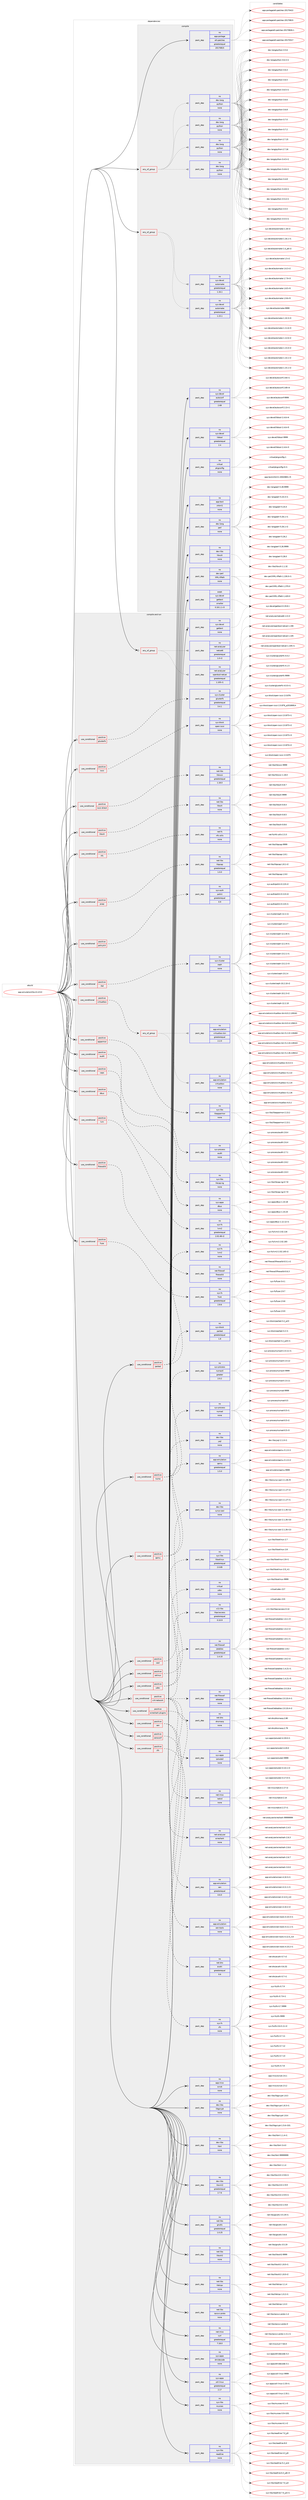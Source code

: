 digraph prolog {

# *************
# Graph options
# *************

newrank=true;
concentrate=true;
compound=true;
graph [rankdir=LR,fontname=Helvetica,fontsize=10,ranksep=1.5];#, ranksep=2.5, nodesep=0.2];
edge  [arrowhead=vee];
node  [fontname=Helvetica,fontsize=10];

# **********
# The ebuild
# **********

subgraph cluster_leftcol {
color=gray;
rank=same;
label=<<i>ebuild</i>>;
id [label="app-emulation/libvirt-4.9.0", color=red, width=4, href="../app-emulation/libvirt-4.9.0.svg"];
}

# ****************
# The dependencies
# ****************

subgraph cluster_midcol {
color=gray;
label=<<i>dependencies</i>>;
subgraph cluster_compile {
fillcolor="#eeeeee";
style=filled;
label=<<i>compile</i>>;
subgraph any19461 {
dependency1286666 [label=<<TABLE BORDER="0" CELLBORDER="1" CELLSPACING="0" CELLPADDING="4"><TR><TD CELLPADDING="10">any_of_group</TD></TR></TABLE>>, shape=none, color=red];subgraph pack916524 {
dependency1286667 [label=<<TABLE BORDER="0" CELLBORDER="1" CELLSPACING="0" CELLPADDING="4" WIDTH="220"><TR><TD ROWSPAN="6" CELLPADDING="30">pack_dep</TD></TR><TR><TD WIDTH="110">no</TD></TR><TR><TD>dev-lang</TD></TR><TR><TD>python</TD></TR><TR><TD>none</TD></TR><TR><TD></TD></TR></TABLE>>, shape=none, color=blue];
}
dependency1286666:e -> dependency1286667:w [weight=20,style="dotted",arrowhead="oinv"];
subgraph pack916525 {
dependency1286668 [label=<<TABLE BORDER="0" CELLBORDER="1" CELLSPACING="0" CELLPADDING="4" WIDTH="220"><TR><TD ROWSPAN="6" CELLPADDING="30">pack_dep</TD></TR><TR><TD WIDTH="110">no</TD></TR><TR><TD>dev-lang</TD></TR><TR><TD>python</TD></TR><TR><TD>none</TD></TR><TR><TD></TD></TR></TABLE>>, shape=none, color=blue];
}
dependency1286666:e -> dependency1286668:w [weight=20,style="dotted",arrowhead="oinv"];
subgraph pack916526 {
dependency1286669 [label=<<TABLE BORDER="0" CELLBORDER="1" CELLSPACING="0" CELLPADDING="4" WIDTH="220"><TR><TD ROWSPAN="6" CELLPADDING="30">pack_dep</TD></TR><TR><TD WIDTH="110">no</TD></TR><TR><TD>dev-lang</TD></TR><TR><TD>python</TD></TR><TR><TD>none</TD></TR><TR><TD></TD></TR></TABLE>>, shape=none, color=blue];
}
dependency1286666:e -> dependency1286669:w [weight=20,style="dotted",arrowhead="oinv"];
subgraph pack916527 {
dependency1286670 [label=<<TABLE BORDER="0" CELLBORDER="1" CELLSPACING="0" CELLPADDING="4" WIDTH="220"><TR><TD ROWSPAN="6" CELLPADDING="30">pack_dep</TD></TR><TR><TD WIDTH="110">no</TD></TR><TR><TD>dev-lang</TD></TR><TR><TD>python</TD></TR><TR><TD>none</TD></TR><TR><TD></TD></TR></TABLE>>, shape=none, color=blue];
}
dependency1286666:e -> dependency1286670:w [weight=20,style="dotted",arrowhead="oinv"];
}
id:e -> dependency1286666:w [weight=20,style="solid",arrowhead="vee"];
subgraph any19462 {
dependency1286671 [label=<<TABLE BORDER="0" CELLBORDER="1" CELLSPACING="0" CELLPADDING="4"><TR><TD CELLPADDING="10">any_of_group</TD></TR></TABLE>>, shape=none, color=red];subgraph pack916528 {
dependency1286672 [label=<<TABLE BORDER="0" CELLBORDER="1" CELLSPACING="0" CELLPADDING="4" WIDTH="220"><TR><TD ROWSPAN="6" CELLPADDING="30">pack_dep</TD></TR><TR><TD WIDTH="110">no</TD></TR><TR><TD>sys-devel</TD></TR><TR><TD>automake</TD></TR><TR><TD>greaterequal</TD></TR><TR><TD>1.16.1</TD></TR></TABLE>>, shape=none, color=blue];
}
dependency1286671:e -> dependency1286672:w [weight=20,style="dotted",arrowhead="oinv"];
subgraph pack916529 {
dependency1286673 [label=<<TABLE BORDER="0" CELLBORDER="1" CELLSPACING="0" CELLPADDING="4" WIDTH="220"><TR><TD ROWSPAN="6" CELLPADDING="30">pack_dep</TD></TR><TR><TD WIDTH="110">no</TD></TR><TR><TD>sys-devel</TD></TR><TR><TD>automake</TD></TR><TR><TD>greaterequal</TD></TR><TR><TD>1.15.1</TD></TR></TABLE>>, shape=none, color=blue];
}
dependency1286671:e -> dependency1286673:w [weight=20,style="dotted",arrowhead="oinv"];
}
id:e -> dependency1286671:w [weight=20,style="solid",arrowhead="vee"];
subgraph pack916530 {
dependency1286674 [label=<<TABLE BORDER="0" CELLBORDER="1" CELLSPACING="0" CELLPADDING="4" WIDTH="220"><TR><TD ROWSPAN="6" CELLPADDING="30">pack_dep</TD></TR><TR><TD WIDTH="110">no</TD></TR><TR><TD>app-portage</TD></TR><TR><TD>elt-patches</TD></TR><TR><TD>greaterequal</TD></TR><TR><TD>20170815</TD></TR></TABLE>>, shape=none, color=blue];
}
id:e -> dependency1286674:w [weight=20,style="solid",arrowhead="vee"];
subgraph pack916531 {
dependency1286675 [label=<<TABLE BORDER="0" CELLBORDER="1" CELLSPACING="0" CELLPADDING="4" WIDTH="220"><TR><TD ROWSPAN="6" CELLPADDING="30">pack_dep</TD></TR><TR><TD WIDTH="110">no</TD></TR><TR><TD>app-text</TD></TR><TR><TD>xhtml1</TD></TR><TR><TD>none</TD></TR><TR><TD></TD></TR></TABLE>>, shape=none, color=blue];
}
id:e -> dependency1286675:w [weight=20,style="solid",arrowhead="vee"];
subgraph pack916532 {
dependency1286676 [label=<<TABLE BORDER="0" CELLBORDER="1" CELLSPACING="0" CELLPADDING="4" WIDTH="220"><TR><TD ROWSPAN="6" CELLPADDING="30">pack_dep</TD></TR><TR><TD WIDTH="110">no</TD></TR><TR><TD>dev-lang</TD></TR><TR><TD>perl</TD></TR><TR><TD>none</TD></TR><TR><TD></TD></TR></TABLE>>, shape=none, color=blue];
}
id:e -> dependency1286676:w [weight=20,style="solid",arrowhead="vee"];
subgraph pack916533 {
dependency1286677 [label=<<TABLE BORDER="0" CELLBORDER="1" CELLSPACING="0" CELLPADDING="4" WIDTH="220"><TR><TD ROWSPAN="6" CELLPADDING="30">pack_dep</TD></TR><TR><TD WIDTH="110">no</TD></TR><TR><TD>dev-libs</TD></TR><TR><TD>libxslt</TD></TR><TR><TD>none</TD></TR><TR><TD></TD></TR></TABLE>>, shape=none, color=blue];
}
id:e -> dependency1286677:w [weight=20,style="solid",arrowhead="vee"];
subgraph pack916534 {
dependency1286678 [label=<<TABLE BORDER="0" CELLBORDER="1" CELLSPACING="0" CELLPADDING="4" WIDTH="220"><TR><TD ROWSPAN="6" CELLPADDING="30">pack_dep</TD></TR><TR><TD WIDTH="110">no</TD></TR><TR><TD>dev-perl</TD></TR><TR><TD>XML-XPath</TD></TR><TR><TD>none</TD></TR><TR><TD></TD></TR></TABLE>>, shape=none, color=blue];
}
id:e -> dependency1286678:w [weight=20,style="solid",arrowhead="vee"];
subgraph pack916535 {
dependency1286679 [label=<<TABLE BORDER="0" CELLBORDER="1" CELLSPACING="0" CELLPADDING="4" WIDTH="220"><TR><TD ROWSPAN="6" CELLPADDING="30">pack_dep</TD></TR><TR><TD WIDTH="110">no</TD></TR><TR><TD>sys-devel</TD></TR><TR><TD>autoconf</TD></TR><TR><TD>greaterequal</TD></TR><TR><TD>2.69</TD></TR></TABLE>>, shape=none, color=blue];
}
id:e -> dependency1286679:w [weight=20,style="solid",arrowhead="vee"];
subgraph pack916536 {
dependency1286680 [label=<<TABLE BORDER="0" CELLBORDER="1" CELLSPACING="0" CELLPADDING="4" WIDTH="220"><TR><TD ROWSPAN="6" CELLPADDING="30">pack_dep</TD></TR><TR><TD WIDTH="110">no</TD></TR><TR><TD>sys-devel</TD></TR><TR><TD>libtool</TD></TR><TR><TD>greaterequal</TD></TR><TR><TD>2.4</TD></TR></TABLE>>, shape=none, color=blue];
}
id:e -> dependency1286680:w [weight=20,style="solid",arrowhead="vee"];
subgraph pack916537 {
dependency1286681 [label=<<TABLE BORDER="0" CELLBORDER="1" CELLSPACING="0" CELLPADDING="4" WIDTH="220"><TR><TD ROWSPAN="6" CELLPADDING="30">pack_dep</TD></TR><TR><TD WIDTH="110">no</TD></TR><TR><TD>virtual</TD></TR><TR><TD>pkgconfig</TD></TR><TR><TD>none</TD></TR><TR><TD></TD></TR></TABLE>>, shape=none, color=blue];
}
id:e -> dependency1286681:w [weight=20,style="solid",arrowhead="vee"];
subgraph pack916538 {
dependency1286682 [label=<<TABLE BORDER="0" CELLBORDER="1" CELLSPACING="0" CELLPADDING="4" WIDTH="220"><TR><TD ROWSPAN="6" CELLPADDING="30">pack_dep</TD></TR><TR><TD WIDTH="110">weak</TD></TR><TR><TD>sys-devel</TD></TR><TR><TD>gettext</TD></TR><TR><TD>smaller</TD></TR><TR><TD>0.18.1.1-r3</TD></TR></TABLE>>, shape=none, color=blue];
}
id:e -> dependency1286682:w [weight=20,style="solid",arrowhead="vee"];
}
subgraph cluster_compileandrun {
fillcolor="#eeeeee";
style=filled;
label=<<i>compile and run</i>>;
subgraph any19463 {
dependency1286683 [label=<<TABLE BORDER="0" CELLBORDER="1" CELLSPACING="0" CELLPADDING="4"><TR><TD CELLPADDING="10">any_of_group</TD></TR></TABLE>>, shape=none, color=red];subgraph pack916539 {
dependency1286684 [label=<<TABLE BORDER="0" CELLBORDER="1" CELLSPACING="0" CELLPADDING="4" WIDTH="220"><TR><TD ROWSPAN="6" CELLPADDING="30">pack_dep</TD></TR><TR><TD WIDTH="110">no</TD></TR><TR><TD>net-analyzer</TD></TR><TR><TD>netcat6</TD></TR><TR><TD>greaterequal</TD></TR><TR><TD>1.0-r2</TD></TR></TABLE>>, shape=none, color=blue];
}
dependency1286683:e -> dependency1286684:w [weight=20,style="dotted",arrowhead="oinv"];
subgraph pack916540 {
dependency1286685 [label=<<TABLE BORDER="0" CELLBORDER="1" CELLSPACING="0" CELLPADDING="4" WIDTH="220"><TR><TD ROWSPAN="6" CELLPADDING="30">pack_dep</TD></TR><TR><TD WIDTH="110">no</TD></TR><TR><TD>net-analyzer</TD></TR><TR><TD>openbsd-netcat</TD></TR><TR><TD>greaterequal</TD></TR><TR><TD>1.105-r1</TD></TR></TABLE>>, shape=none, color=blue];
}
dependency1286683:e -> dependency1286685:w [weight=20,style="dotted",arrowhead="oinv"];
}
id:e -> dependency1286683:w [weight=20,style="solid",arrowhead="odotvee"];
subgraph cond350153 {
dependency1286686 [label=<<TABLE BORDER="0" CELLBORDER="1" CELLSPACING="0" CELLPADDING="4"><TR><TD ROWSPAN="3" CELLPADDING="10">use_conditional</TD></TR><TR><TD>positive</TD></TR><TR><TD>apparmor</TD></TR></TABLE>>, shape=none, color=red];
subgraph pack916541 {
dependency1286687 [label=<<TABLE BORDER="0" CELLBORDER="1" CELLSPACING="0" CELLPADDING="4" WIDTH="220"><TR><TD ROWSPAN="6" CELLPADDING="30">pack_dep</TD></TR><TR><TD WIDTH="110">no</TD></TR><TR><TD>sys-libs</TD></TR><TR><TD>libapparmor</TD></TR><TR><TD>none</TD></TR><TR><TD></TD></TR></TABLE>>, shape=none, color=blue];
}
dependency1286686:e -> dependency1286687:w [weight=20,style="dashed",arrowhead="vee"];
}
id:e -> dependency1286686:w [weight=20,style="solid",arrowhead="odotvee"];
subgraph cond350154 {
dependency1286688 [label=<<TABLE BORDER="0" CELLBORDER="1" CELLSPACING="0" CELLPADDING="4"><TR><TD ROWSPAN="3" CELLPADDING="10">use_conditional</TD></TR><TR><TD>positive</TD></TR><TR><TD>audit</TD></TR></TABLE>>, shape=none, color=red];
subgraph pack916542 {
dependency1286689 [label=<<TABLE BORDER="0" CELLBORDER="1" CELLSPACING="0" CELLPADDING="4" WIDTH="220"><TR><TD ROWSPAN="6" CELLPADDING="30">pack_dep</TD></TR><TR><TD WIDTH="110">no</TD></TR><TR><TD>sys-process</TD></TR><TR><TD>audit</TD></TR><TR><TD>none</TD></TR><TR><TD></TD></TR></TABLE>>, shape=none, color=blue];
}
dependency1286688:e -> dependency1286689:w [weight=20,style="dashed",arrowhead="vee"];
}
id:e -> dependency1286688:w [weight=20,style="solid",arrowhead="odotvee"];
subgraph cond350155 {
dependency1286690 [label=<<TABLE BORDER="0" CELLBORDER="1" CELLSPACING="0" CELLPADDING="4"><TR><TD ROWSPAN="3" CELLPADDING="10">use_conditional</TD></TR><TR><TD>positive</TD></TR><TR><TD>caps</TD></TR></TABLE>>, shape=none, color=red];
subgraph pack916543 {
dependency1286691 [label=<<TABLE BORDER="0" CELLBORDER="1" CELLSPACING="0" CELLPADDING="4" WIDTH="220"><TR><TD ROWSPAN="6" CELLPADDING="30">pack_dep</TD></TR><TR><TD WIDTH="110">no</TD></TR><TR><TD>sys-libs</TD></TR><TR><TD>libcap-ng</TD></TR><TR><TD>none</TD></TR><TR><TD></TD></TR></TABLE>>, shape=none, color=blue];
}
dependency1286690:e -> dependency1286691:w [weight=20,style="dashed",arrowhead="vee"];
}
id:e -> dependency1286690:w [weight=20,style="solid",arrowhead="odotvee"];
subgraph cond350156 {
dependency1286692 [label=<<TABLE BORDER="0" CELLBORDER="1" CELLSPACING="0" CELLPADDING="4"><TR><TD ROWSPAN="3" CELLPADDING="10">use_conditional</TD></TR><TR><TD>positive</TD></TR><TR><TD>dbus</TD></TR></TABLE>>, shape=none, color=red];
subgraph pack916544 {
dependency1286693 [label=<<TABLE BORDER="0" CELLBORDER="1" CELLSPACING="0" CELLPADDING="4" WIDTH="220"><TR><TD ROWSPAN="6" CELLPADDING="30">pack_dep</TD></TR><TR><TD WIDTH="110">no</TD></TR><TR><TD>sys-apps</TD></TR><TR><TD>dbus</TD></TR><TR><TD>none</TD></TR><TR><TD></TD></TR></TABLE>>, shape=none, color=blue];
}
dependency1286692:e -> dependency1286693:w [weight=20,style="dashed",arrowhead="vee"];
}
id:e -> dependency1286692:w [weight=20,style="solid",arrowhead="odotvee"];
subgraph cond350157 {
dependency1286694 [label=<<TABLE BORDER="0" CELLBORDER="1" CELLSPACING="0" CELLPADDING="4"><TR><TD ROWSPAN="3" CELLPADDING="10">use_conditional</TD></TR><TR><TD>positive</TD></TR><TR><TD>firewalld</TD></TR></TABLE>>, shape=none, color=red];
subgraph pack916545 {
dependency1286695 [label=<<TABLE BORDER="0" CELLBORDER="1" CELLSPACING="0" CELLPADDING="4" WIDTH="220"><TR><TD ROWSPAN="6" CELLPADDING="30">pack_dep</TD></TR><TR><TD WIDTH="110">no</TD></TR><TR><TD>net-firewall</TD></TR><TR><TD>firewalld</TD></TR><TR><TD>none</TD></TR><TR><TD></TD></TR></TABLE>>, shape=none, color=blue];
}
dependency1286694:e -> dependency1286695:w [weight=20,style="dashed",arrowhead="vee"];
}
id:e -> dependency1286694:w [weight=20,style="solid",arrowhead="odotvee"];
subgraph cond350158 {
dependency1286696 [label=<<TABLE BORDER="0" CELLBORDER="1" CELLSPACING="0" CELLPADDING="4"><TR><TD ROWSPAN="3" CELLPADDING="10">use_conditional</TD></TR><TR><TD>positive</TD></TR><TR><TD>fuse</TD></TR></TABLE>>, shape=none, color=red];
subgraph pack916546 {
dependency1286697 [label=<<TABLE BORDER="0" CELLBORDER="1" CELLSPACING="0" CELLPADDING="4" WIDTH="220"><TR><TD ROWSPAN="6" CELLPADDING="30">pack_dep</TD></TR><TR><TD WIDTH="110">no</TD></TR><TR><TD>sys-fs</TD></TR><TR><TD>fuse</TD></TR><TR><TD>greaterequal</TD></TR><TR><TD>2.8.6</TD></TR></TABLE>>, shape=none, color=blue];
}
dependency1286696:e -> dependency1286697:w [weight=20,style="dashed",arrowhead="vee"];
}
id:e -> dependency1286696:w [weight=20,style="solid",arrowhead="odotvee"];
subgraph cond350159 {
dependency1286698 [label=<<TABLE BORDER="0" CELLBORDER="1" CELLSPACING="0" CELLPADDING="4"><TR><TD ROWSPAN="3" CELLPADDING="10">use_conditional</TD></TR><TR><TD>positive</TD></TR><TR><TD>glusterfs</TD></TR></TABLE>>, shape=none, color=red];
subgraph pack916547 {
dependency1286699 [label=<<TABLE BORDER="0" CELLBORDER="1" CELLSPACING="0" CELLPADDING="4" WIDTH="220"><TR><TD ROWSPAN="6" CELLPADDING="30">pack_dep</TD></TR><TR><TD WIDTH="110">no</TD></TR><TR><TD>sys-cluster</TD></TR><TR><TD>glusterfs</TD></TR><TR><TD>greaterequal</TD></TR><TR><TD>3.4.1</TD></TR></TABLE>>, shape=none, color=blue];
}
dependency1286698:e -> dependency1286699:w [weight=20,style="dashed",arrowhead="vee"];
}
id:e -> dependency1286698:w [weight=20,style="solid",arrowhead="odotvee"];
subgraph cond350160 {
dependency1286700 [label=<<TABLE BORDER="0" CELLBORDER="1" CELLSPACING="0" CELLPADDING="4"><TR><TD ROWSPAN="3" CELLPADDING="10">use_conditional</TD></TR><TR><TD>positive</TD></TR><TR><TD>iscsi</TD></TR></TABLE>>, shape=none, color=red];
subgraph pack916548 {
dependency1286701 [label=<<TABLE BORDER="0" CELLBORDER="1" CELLSPACING="0" CELLPADDING="4" WIDTH="220"><TR><TD ROWSPAN="6" CELLPADDING="30">pack_dep</TD></TR><TR><TD WIDTH="110">no</TD></TR><TR><TD>sys-block</TD></TR><TR><TD>open-iscsi</TD></TR><TR><TD>none</TD></TR><TR><TD></TD></TR></TABLE>>, shape=none, color=blue];
}
dependency1286700:e -> dependency1286701:w [weight=20,style="dashed",arrowhead="vee"];
}
id:e -> dependency1286700:w [weight=20,style="solid",arrowhead="odotvee"];
subgraph cond350161 {
dependency1286702 [label=<<TABLE BORDER="0" CELLBORDER="1" CELLSPACING="0" CELLPADDING="4"><TR><TD ROWSPAN="3" CELLPADDING="10">use_conditional</TD></TR><TR><TD>positive</TD></TR><TR><TD>iscsi-direct</TD></TR></TABLE>>, shape=none, color=red];
subgraph pack916549 {
dependency1286703 [label=<<TABLE BORDER="0" CELLBORDER="1" CELLSPACING="0" CELLPADDING="4" WIDTH="220"><TR><TD ROWSPAN="6" CELLPADDING="30">pack_dep</TD></TR><TR><TD WIDTH="110">no</TD></TR><TR><TD>net-libs</TD></TR><TR><TD>libiscsi</TD></TR><TR><TD>greaterequal</TD></TR><TR><TD>1.18.0</TD></TR></TABLE>>, shape=none, color=blue];
}
dependency1286702:e -> dependency1286703:w [weight=20,style="dashed",arrowhead="vee"];
}
id:e -> dependency1286702:w [weight=20,style="solid",arrowhead="odotvee"];
subgraph cond350162 {
dependency1286704 [label=<<TABLE BORDER="0" CELLBORDER="1" CELLSPACING="0" CELLPADDING="4"><TR><TD ROWSPAN="3" CELLPADDING="10">use_conditional</TD></TR><TR><TD>positive</TD></TR><TR><TD>libssh</TD></TR></TABLE>>, shape=none, color=red];
subgraph pack916550 {
dependency1286705 [label=<<TABLE BORDER="0" CELLBORDER="1" CELLSPACING="0" CELLPADDING="4" WIDTH="220"><TR><TD ROWSPAN="6" CELLPADDING="30">pack_dep</TD></TR><TR><TD WIDTH="110">no</TD></TR><TR><TD>net-libs</TD></TR><TR><TD>libssh</TD></TR><TR><TD>none</TD></TR><TR><TD></TD></TR></TABLE>>, shape=none, color=blue];
}
dependency1286704:e -> dependency1286705:w [weight=20,style="dashed",arrowhead="vee"];
}
id:e -> dependency1286704:w [weight=20,style="solid",arrowhead="odotvee"];
subgraph cond350163 {
dependency1286706 [label=<<TABLE BORDER="0" CELLBORDER="1" CELLSPACING="0" CELLPADDING="4"><TR><TD ROWSPAN="3" CELLPADDING="10">use_conditional</TD></TR><TR><TD>positive</TD></TR><TR><TD>lvm</TD></TR></TABLE>>, shape=none, color=red];
subgraph pack916551 {
dependency1286707 [label=<<TABLE BORDER="0" CELLBORDER="1" CELLSPACING="0" CELLPADDING="4" WIDTH="220"><TR><TD ROWSPAN="6" CELLPADDING="30">pack_dep</TD></TR><TR><TD WIDTH="110">no</TD></TR><TR><TD>sys-fs</TD></TR><TR><TD>lvm2</TD></TR><TR><TD>greaterequal</TD></TR><TR><TD>2.02.48-r2</TD></TR></TABLE>>, shape=none, color=blue];
}
dependency1286706:e -> dependency1286707:w [weight=20,style="dashed",arrowhead="vee"];
}
id:e -> dependency1286706:w [weight=20,style="solid",arrowhead="odotvee"];
subgraph cond350164 {
dependency1286708 [label=<<TABLE BORDER="0" CELLBORDER="1" CELLSPACING="0" CELLPADDING="4"><TR><TD ROWSPAN="3" CELLPADDING="10">use_conditional</TD></TR><TR><TD>positive</TD></TR><TR><TD>nfs</TD></TR></TABLE>>, shape=none, color=red];
subgraph pack916552 {
dependency1286709 [label=<<TABLE BORDER="0" CELLBORDER="1" CELLSPACING="0" CELLPADDING="4" WIDTH="220"><TR><TD ROWSPAN="6" CELLPADDING="30">pack_dep</TD></TR><TR><TD WIDTH="110">no</TD></TR><TR><TD>net-fs</TD></TR><TR><TD>nfs-utils</TD></TR><TR><TD>none</TD></TR><TR><TD></TD></TR></TABLE>>, shape=none, color=blue];
}
dependency1286708:e -> dependency1286709:w [weight=20,style="dashed",arrowhead="vee"];
}
id:e -> dependency1286708:w [weight=20,style="solid",arrowhead="odotvee"];
subgraph cond350165 {
dependency1286710 [label=<<TABLE BORDER="0" CELLBORDER="1" CELLSPACING="0" CELLPADDING="4"><TR><TD ROWSPAN="3" CELLPADDING="10">use_conditional</TD></TR><TR><TD>positive</TD></TR><TR><TD>numa</TD></TR></TABLE>>, shape=none, color=red];
subgraph pack916553 {
dependency1286711 [label=<<TABLE BORDER="0" CELLBORDER="1" CELLSPACING="0" CELLPADDING="4" WIDTH="220"><TR><TD ROWSPAN="6" CELLPADDING="30">pack_dep</TD></TR><TR><TD WIDTH="110">no</TD></TR><TR><TD>sys-process</TD></TR><TR><TD>numactl</TD></TR><TR><TD>greater</TD></TR><TR><TD>2.0.2</TD></TR></TABLE>>, shape=none, color=blue];
}
dependency1286710:e -> dependency1286711:w [weight=20,style="dashed",arrowhead="vee"];
subgraph pack916554 {
dependency1286712 [label=<<TABLE BORDER="0" CELLBORDER="1" CELLSPACING="0" CELLPADDING="4" WIDTH="220"><TR><TD ROWSPAN="6" CELLPADDING="30">pack_dep</TD></TR><TR><TD WIDTH="110">no</TD></TR><TR><TD>sys-process</TD></TR><TR><TD>numad</TD></TR><TR><TD>none</TD></TR><TR><TD></TD></TR></TABLE>>, shape=none, color=blue];
}
dependency1286710:e -> dependency1286712:w [weight=20,style="dashed",arrowhead="vee"];
}
id:e -> dependency1286710:w [weight=20,style="solid",arrowhead="odotvee"];
subgraph cond350166 {
dependency1286713 [label=<<TABLE BORDER="0" CELLBORDER="1" CELLSPACING="0" CELLPADDING="4"><TR><TD ROWSPAN="3" CELLPADDING="10">use_conditional</TD></TR><TR><TD>positive</TD></TR><TR><TD>parted</TD></TR></TABLE>>, shape=none, color=red];
subgraph pack916555 {
dependency1286714 [label=<<TABLE BORDER="0" CELLBORDER="1" CELLSPACING="0" CELLPADDING="4" WIDTH="220"><TR><TD ROWSPAN="6" CELLPADDING="30">pack_dep</TD></TR><TR><TD WIDTH="110">no</TD></TR><TR><TD>sys-block</TD></TR><TR><TD>parted</TD></TR><TR><TD>greaterequal</TD></TR><TR><TD>1.8</TD></TR></TABLE>>, shape=none, color=blue];
}
dependency1286713:e -> dependency1286714:w [weight=20,style="dashed",arrowhead="vee"];
subgraph pack916556 {
dependency1286715 [label=<<TABLE BORDER="0" CELLBORDER="1" CELLSPACING="0" CELLPADDING="4" WIDTH="220"><TR><TD ROWSPAN="6" CELLPADDING="30">pack_dep</TD></TR><TR><TD WIDTH="110">no</TD></TR><TR><TD>sys-fs</TD></TR><TR><TD>lvm2</TD></TR><TR><TD>none</TD></TR><TR><TD></TD></TR></TABLE>>, shape=none, color=blue];
}
dependency1286713:e -> dependency1286715:w [weight=20,style="dashed",arrowhead="vee"];
}
id:e -> dependency1286713:w [weight=20,style="solid",arrowhead="odotvee"];
subgraph cond350167 {
dependency1286716 [label=<<TABLE BORDER="0" CELLBORDER="1" CELLSPACING="0" CELLPADDING="4"><TR><TD ROWSPAN="3" CELLPADDING="10">use_conditional</TD></TR><TR><TD>positive</TD></TR><TR><TD>pcap</TD></TR></TABLE>>, shape=none, color=red];
subgraph pack916557 {
dependency1286717 [label=<<TABLE BORDER="0" CELLBORDER="1" CELLSPACING="0" CELLPADDING="4" WIDTH="220"><TR><TD ROWSPAN="6" CELLPADDING="30">pack_dep</TD></TR><TR><TD WIDTH="110">no</TD></TR><TR><TD>net-libs</TD></TR><TR><TD>libpcap</TD></TR><TR><TD>greaterequal</TD></TR><TR><TD>1.0.0</TD></TR></TABLE>>, shape=none, color=blue];
}
dependency1286716:e -> dependency1286717:w [weight=20,style="dashed",arrowhead="vee"];
}
id:e -> dependency1286716:w [weight=20,style="solid",arrowhead="odotvee"];
subgraph cond350168 {
dependency1286718 [label=<<TABLE BORDER="0" CELLBORDER="1" CELLSPACING="0" CELLPADDING="4"><TR><TD ROWSPAN="3" CELLPADDING="10">use_conditional</TD></TR><TR><TD>positive</TD></TR><TR><TD>policykit</TD></TR></TABLE>>, shape=none, color=red];
subgraph pack916558 {
dependency1286719 [label=<<TABLE BORDER="0" CELLBORDER="1" CELLSPACING="0" CELLPADDING="4" WIDTH="220"><TR><TD ROWSPAN="6" CELLPADDING="30">pack_dep</TD></TR><TR><TD WIDTH="110">no</TD></TR><TR><TD>sys-auth</TD></TR><TR><TD>polkit</TD></TR><TR><TD>greaterequal</TD></TR><TR><TD>0.9</TD></TR></TABLE>>, shape=none, color=blue];
}
dependency1286718:e -> dependency1286719:w [weight=20,style="dashed",arrowhead="vee"];
}
id:e -> dependency1286718:w [weight=20,style="solid",arrowhead="odotvee"];
subgraph cond350169 {
dependency1286720 [label=<<TABLE BORDER="0" CELLBORDER="1" CELLSPACING="0" CELLPADDING="4"><TR><TD ROWSPAN="3" CELLPADDING="10">use_conditional</TD></TR><TR><TD>positive</TD></TR><TR><TD>qemu</TD></TR></TABLE>>, shape=none, color=red];
subgraph pack916559 {
dependency1286721 [label=<<TABLE BORDER="0" CELLBORDER="1" CELLSPACING="0" CELLPADDING="4" WIDTH="220"><TR><TD ROWSPAN="6" CELLPADDING="30">pack_dep</TD></TR><TR><TD WIDTH="110">no</TD></TR><TR><TD>app-emulation</TD></TR><TR><TD>qemu</TD></TR><TR><TD>greaterequal</TD></TR><TR><TD>1.5.0</TD></TR></TABLE>>, shape=none, color=blue];
}
dependency1286720:e -> dependency1286721:w [weight=20,style="dashed",arrowhead="vee"];
subgraph pack916560 {
dependency1286722 [label=<<TABLE BORDER="0" CELLBORDER="1" CELLSPACING="0" CELLPADDING="4" WIDTH="220"><TR><TD ROWSPAN="6" CELLPADDING="30">pack_dep</TD></TR><TR><TD WIDTH="110">no</TD></TR><TR><TD>dev-libs</TD></TR><TR><TD>yajl</TD></TR><TR><TD>none</TD></TR><TR><TD></TD></TR></TABLE>>, shape=none, color=blue];
}
dependency1286720:e -> dependency1286722:w [weight=20,style="dashed",arrowhead="vee"];
}
id:e -> dependency1286720:w [weight=20,style="solid",arrowhead="odotvee"];
subgraph cond350170 {
dependency1286723 [label=<<TABLE BORDER="0" CELLBORDER="1" CELLSPACING="0" CELLPADDING="4"><TR><TD ROWSPAN="3" CELLPADDING="10">use_conditional</TD></TR><TR><TD>positive</TD></TR><TR><TD>rbd</TD></TR></TABLE>>, shape=none, color=red];
subgraph pack916561 {
dependency1286724 [label=<<TABLE BORDER="0" CELLBORDER="1" CELLSPACING="0" CELLPADDING="4" WIDTH="220"><TR><TD ROWSPAN="6" CELLPADDING="30">pack_dep</TD></TR><TR><TD WIDTH="110">no</TD></TR><TR><TD>sys-cluster</TD></TR><TR><TD>ceph</TD></TR><TR><TD>none</TD></TR><TR><TD></TD></TR></TABLE>>, shape=none, color=blue];
}
dependency1286723:e -> dependency1286724:w [weight=20,style="dashed",arrowhead="vee"];
}
id:e -> dependency1286723:w [weight=20,style="solid",arrowhead="odotvee"];
subgraph cond350171 {
dependency1286725 [label=<<TABLE BORDER="0" CELLBORDER="1" CELLSPACING="0" CELLPADDING="4"><TR><TD ROWSPAN="3" CELLPADDING="10">use_conditional</TD></TR><TR><TD>positive</TD></TR><TR><TD>sasl</TD></TR></TABLE>>, shape=none, color=red];
subgraph pack916562 {
dependency1286726 [label=<<TABLE BORDER="0" CELLBORDER="1" CELLSPACING="0" CELLPADDING="4" WIDTH="220"><TR><TD ROWSPAN="6" CELLPADDING="30">pack_dep</TD></TR><TR><TD WIDTH="110">no</TD></TR><TR><TD>dev-libs</TD></TR><TR><TD>cyrus-sasl</TD></TR><TR><TD>none</TD></TR><TR><TD></TD></TR></TABLE>>, shape=none, color=blue];
}
dependency1286725:e -> dependency1286726:w [weight=20,style="dashed",arrowhead="vee"];
}
id:e -> dependency1286725:w [weight=20,style="solid",arrowhead="odotvee"];
subgraph cond350172 {
dependency1286727 [label=<<TABLE BORDER="0" CELLBORDER="1" CELLSPACING="0" CELLPADDING="4"><TR><TD ROWSPAN="3" CELLPADDING="10">use_conditional</TD></TR><TR><TD>positive</TD></TR><TR><TD>selinux</TD></TR></TABLE>>, shape=none, color=red];
subgraph pack916563 {
dependency1286728 [label=<<TABLE BORDER="0" CELLBORDER="1" CELLSPACING="0" CELLPADDING="4" WIDTH="220"><TR><TD ROWSPAN="6" CELLPADDING="30">pack_dep</TD></TR><TR><TD WIDTH="110">no</TD></TR><TR><TD>sys-libs</TD></TR><TR><TD>libselinux</TD></TR><TR><TD>greaterequal</TD></TR><TR><TD>2.0.85</TD></TR></TABLE>>, shape=none, color=blue];
}
dependency1286727:e -> dependency1286728:w [weight=20,style="dashed",arrowhead="vee"];
}
id:e -> dependency1286727:w [weight=20,style="solid",arrowhead="odotvee"];
subgraph cond350173 {
dependency1286729 [label=<<TABLE BORDER="0" CELLBORDER="1" CELLSPACING="0" CELLPADDING="4"><TR><TD ROWSPAN="3" CELLPADDING="10">use_conditional</TD></TR><TR><TD>positive</TD></TR><TR><TD>udev</TD></TR></TABLE>>, shape=none, color=red];
subgraph pack916564 {
dependency1286730 [label=<<TABLE BORDER="0" CELLBORDER="1" CELLSPACING="0" CELLPADDING="4" WIDTH="220"><TR><TD ROWSPAN="6" CELLPADDING="30">pack_dep</TD></TR><TR><TD WIDTH="110">no</TD></TR><TR><TD>virtual</TD></TR><TR><TD>udev</TD></TR><TR><TD>none</TD></TR><TR><TD></TD></TR></TABLE>>, shape=none, color=blue];
}
dependency1286729:e -> dependency1286730:w [weight=20,style="dashed",arrowhead="vee"];
subgraph pack916565 {
dependency1286731 [label=<<TABLE BORDER="0" CELLBORDER="1" CELLSPACING="0" CELLPADDING="4" WIDTH="220"><TR><TD ROWSPAN="6" CELLPADDING="30">pack_dep</TD></TR><TR><TD WIDTH="110">no</TD></TR><TR><TD>x11-libs</TD></TR><TR><TD>libpciaccess</TD></TR><TR><TD>greaterequal</TD></TR><TR><TD>0.10.9</TD></TR></TABLE>>, shape=none, color=blue];
}
dependency1286729:e -> dependency1286731:w [weight=20,style="dashed",arrowhead="vee"];
}
id:e -> dependency1286729:w [weight=20,style="solid",arrowhead="odotvee"];
subgraph cond350174 {
dependency1286732 [label=<<TABLE BORDER="0" CELLBORDER="1" CELLSPACING="0" CELLPADDING="4"><TR><TD ROWSPAN="3" CELLPADDING="10">use_conditional</TD></TR><TR><TD>positive</TD></TR><TR><TD>virt-network</TD></TR></TABLE>>, shape=none, color=red];
subgraph pack916566 {
dependency1286733 [label=<<TABLE BORDER="0" CELLBORDER="1" CELLSPACING="0" CELLPADDING="4" WIDTH="220"><TR><TD ROWSPAN="6" CELLPADDING="30">pack_dep</TD></TR><TR><TD WIDTH="110">no</TD></TR><TR><TD>net-dns</TD></TR><TR><TD>dnsmasq</TD></TR><TR><TD>none</TD></TR><TR><TD></TD></TR></TABLE>>, shape=none, color=blue];
}
dependency1286732:e -> dependency1286733:w [weight=20,style="dashed",arrowhead="vee"];
subgraph pack916567 {
dependency1286734 [label=<<TABLE BORDER="0" CELLBORDER="1" CELLSPACING="0" CELLPADDING="4" WIDTH="220"><TR><TD ROWSPAN="6" CELLPADDING="30">pack_dep</TD></TR><TR><TD WIDTH="110">no</TD></TR><TR><TD>net-firewall</TD></TR><TR><TD>ebtables</TD></TR><TR><TD>none</TD></TR><TR><TD></TD></TR></TABLE>>, shape=none, color=blue];
}
dependency1286732:e -> dependency1286734:w [weight=20,style="dashed",arrowhead="vee"];
subgraph pack916568 {
dependency1286735 [label=<<TABLE BORDER="0" CELLBORDER="1" CELLSPACING="0" CELLPADDING="4" WIDTH="220"><TR><TD ROWSPAN="6" CELLPADDING="30">pack_dep</TD></TR><TR><TD WIDTH="110">no</TD></TR><TR><TD>net-firewall</TD></TR><TR><TD>iptables</TD></TR><TR><TD>greaterequal</TD></TR><TR><TD>1.4.10</TD></TR></TABLE>>, shape=none, color=blue];
}
dependency1286732:e -> dependency1286735:w [weight=20,style="dashed",arrowhead="vee"];
subgraph pack916569 {
dependency1286736 [label=<<TABLE BORDER="0" CELLBORDER="1" CELLSPACING="0" CELLPADDING="4" WIDTH="220"><TR><TD ROWSPAN="6" CELLPADDING="30">pack_dep</TD></TR><TR><TD WIDTH="110">no</TD></TR><TR><TD>net-misc</TD></TR><TR><TD>radvd</TD></TR><TR><TD>none</TD></TR><TR><TD></TD></TR></TABLE>>, shape=none, color=blue];
}
dependency1286732:e -> dependency1286736:w [weight=20,style="dashed",arrowhead="vee"];
subgraph pack916570 {
dependency1286737 [label=<<TABLE BORDER="0" CELLBORDER="1" CELLSPACING="0" CELLPADDING="4" WIDTH="220"><TR><TD ROWSPAN="6" CELLPADDING="30">pack_dep</TD></TR><TR><TD WIDTH="110">no</TD></TR><TR><TD>sys-apps</TD></TR><TR><TD>iproute2</TD></TR><TR><TD>none</TD></TR><TR><TD></TD></TR></TABLE>>, shape=none, color=blue];
}
dependency1286732:e -> dependency1286737:w [weight=20,style="dashed",arrowhead="vee"];
}
id:e -> dependency1286732:w [weight=20,style="solid",arrowhead="odotvee"];
subgraph cond350175 {
dependency1286738 [label=<<TABLE BORDER="0" CELLBORDER="1" CELLSPACING="0" CELLPADDING="4"><TR><TD ROWSPAN="3" CELLPADDING="10">use_conditional</TD></TR><TR><TD>positive</TD></TR><TR><TD>virtualbox</TD></TR></TABLE>>, shape=none, color=red];
subgraph any19464 {
dependency1286739 [label=<<TABLE BORDER="0" CELLBORDER="1" CELLSPACING="0" CELLPADDING="4"><TR><TD CELLPADDING="10">any_of_group</TD></TR></TABLE>>, shape=none, color=red];subgraph pack916571 {
dependency1286740 [label=<<TABLE BORDER="0" CELLBORDER="1" CELLSPACING="0" CELLPADDING="4" WIDTH="220"><TR><TD ROWSPAN="6" CELLPADDING="30">pack_dep</TD></TR><TR><TD WIDTH="110">no</TD></TR><TR><TD>app-emulation</TD></TR><TR><TD>virtualbox</TD></TR><TR><TD>none</TD></TR><TR><TD></TD></TR></TABLE>>, shape=none, color=blue];
}
dependency1286739:e -> dependency1286740:w [weight=20,style="dotted",arrowhead="oinv"];
subgraph pack916572 {
dependency1286741 [label=<<TABLE BORDER="0" CELLBORDER="1" CELLSPACING="0" CELLPADDING="4" WIDTH="220"><TR><TD ROWSPAN="6" CELLPADDING="30">pack_dep</TD></TR><TR><TD WIDTH="110">no</TD></TR><TR><TD>app-emulation</TD></TR><TR><TD>virtualbox-bin</TD></TR><TR><TD>greaterequal</TD></TR><TR><TD>2.2.0</TD></TR></TABLE>>, shape=none, color=blue];
}
dependency1286739:e -> dependency1286741:w [weight=20,style="dotted",arrowhead="oinv"];
}
dependency1286738:e -> dependency1286739:w [weight=20,style="dashed",arrowhead="vee"];
}
id:e -> dependency1286738:w [weight=20,style="solid",arrowhead="odotvee"];
subgraph cond350176 {
dependency1286742 [label=<<TABLE BORDER="0" CELLBORDER="1" CELLSPACING="0" CELLPADDING="4"><TR><TD ROWSPAN="3" CELLPADDING="10">use_conditional</TD></TR><TR><TD>positive</TD></TR><TR><TD>wireshark-plugins</TD></TR></TABLE>>, shape=none, color=red];
subgraph pack916573 {
dependency1286743 [label=<<TABLE BORDER="0" CELLBORDER="1" CELLSPACING="0" CELLPADDING="4" WIDTH="220"><TR><TD ROWSPAN="6" CELLPADDING="30">pack_dep</TD></TR><TR><TD WIDTH="110">no</TD></TR><TR><TD>net-analyzer</TD></TR><TR><TD>wireshark</TD></TR><TR><TD>none</TD></TR><TR><TD></TD></TR></TABLE>>, shape=none, color=blue];
}
dependency1286742:e -> dependency1286743:w [weight=20,style="dashed",arrowhead="vee"];
}
id:e -> dependency1286742:w [weight=20,style="solid",arrowhead="odotvee"];
subgraph cond350177 {
dependency1286744 [label=<<TABLE BORDER="0" CELLBORDER="1" CELLSPACING="0" CELLPADDING="4"><TR><TD ROWSPAN="3" CELLPADDING="10">use_conditional</TD></TR><TR><TD>positive</TD></TR><TR><TD>xen</TD></TR></TABLE>>, shape=none, color=red];
subgraph pack916574 {
dependency1286745 [label=<<TABLE BORDER="0" CELLBORDER="1" CELLSPACING="0" CELLPADDING="4" WIDTH="220"><TR><TD ROWSPAN="6" CELLPADDING="30">pack_dep</TD></TR><TR><TD WIDTH="110">no</TD></TR><TR><TD>app-emulation</TD></TR><TR><TD>xen</TD></TR><TR><TD>greaterequal</TD></TR><TR><TD>4.6.0</TD></TR></TABLE>>, shape=none, color=blue];
}
dependency1286744:e -> dependency1286745:w [weight=20,style="dashed",arrowhead="vee"];
subgraph pack916575 {
dependency1286746 [label=<<TABLE BORDER="0" CELLBORDER="1" CELLSPACING="0" CELLPADDING="4" WIDTH="220"><TR><TD ROWSPAN="6" CELLPADDING="30">pack_dep</TD></TR><TR><TD WIDTH="110">no</TD></TR><TR><TD>app-emulation</TD></TR><TR><TD>xen-tools</TD></TR><TR><TD>none</TD></TR><TR><TD></TD></TR></TABLE>>, shape=none, color=blue];
}
dependency1286744:e -> dependency1286746:w [weight=20,style="dashed",arrowhead="vee"];
}
id:e -> dependency1286744:w [weight=20,style="solid",arrowhead="odotvee"];
subgraph cond350178 {
dependency1286747 [label=<<TABLE BORDER="0" CELLBORDER="1" CELLSPACING="0" CELLPADDING="4"><TR><TD ROWSPAN="3" CELLPADDING="10">use_conditional</TD></TR><TR><TD>positive</TD></TR><TR><TD>zeroconf</TD></TR></TABLE>>, shape=none, color=red];
subgraph pack916576 {
dependency1286748 [label=<<TABLE BORDER="0" CELLBORDER="1" CELLSPACING="0" CELLPADDING="4" WIDTH="220"><TR><TD ROWSPAN="6" CELLPADDING="30">pack_dep</TD></TR><TR><TD WIDTH="110">no</TD></TR><TR><TD>net-dns</TD></TR><TR><TD>avahi</TD></TR><TR><TD>greaterequal</TD></TR><TR><TD>0.6</TD></TR></TABLE>>, shape=none, color=blue];
}
dependency1286747:e -> dependency1286748:w [weight=20,style="dashed",arrowhead="vee"];
}
id:e -> dependency1286747:w [weight=20,style="solid",arrowhead="odotvee"];
subgraph cond350179 {
dependency1286749 [label=<<TABLE BORDER="0" CELLBORDER="1" CELLSPACING="0" CELLPADDING="4"><TR><TD ROWSPAN="3" CELLPADDING="10">use_conditional</TD></TR><TR><TD>positive</TD></TR><TR><TD>zfs</TD></TR></TABLE>>, shape=none, color=red];
subgraph pack916577 {
dependency1286750 [label=<<TABLE BORDER="0" CELLBORDER="1" CELLSPACING="0" CELLPADDING="4" WIDTH="220"><TR><TD ROWSPAN="6" CELLPADDING="30">pack_dep</TD></TR><TR><TD WIDTH="110">no</TD></TR><TR><TD>sys-fs</TD></TR><TR><TD>zfs</TD></TR><TR><TD>none</TD></TR><TR><TD></TD></TR></TABLE>>, shape=none, color=blue];
}
dependency1286749:e -> dependency1286750:w [weight=20,style="dashed",arrowhead="vee"];
}
id:e -> dependency1286749:w [weight=20,style="solid",arrowhead="odotvee"];
subgraph pack916578 {
dependency1286751 [label=<<TABLE BORDER="0" CELLBORDER="1" CELLSPACING="0" CELLPADDING="4" WIDTH="220"><TR><TD ROWSPAN="6" CELLPADDING="30">pack_dep</TD></TR><TR><TD WIDTH="110">no</TD></TR><TR><TD>app-misc</TD></TR><TR><TD>scrub</TD></TR><TR><TD>none</TD></TR><TR><TD></TD></TR></TABLE>>, shape=none, color=blue];
}
id:e -> dependency1286751:w [weight=20,style="solid",arrowhead="odotvee"];
subgraph pack916579 {
dependency1286752 [label=<<TABLE BORDER="0" CELLBORDER="1" CELLSPACING="0" CELLPADDING="4" WIDTH="220"><TR><TD ROWSPAN="6" CELLPADDING="30">pack_dep</TD></TR><TR><TD WIDTH="110">no</TD></TR><TR><TD>dev-libs</TD></TR><TR><TD>libgcrypt</TD></TR><TR><TD>none</TD></TR><TR><TD></TD></TR></TABLE>>, shape=none, color=blue];
}
id:e -> dependency1286752:w [weight=20,style="solid",arrowhead="odotvee"];
subgraph pack916580 {
dependency1286753 [label=<<TABLE BORDER="0" CELLBORDER="1" CELLSPACING="0" CELLPADDING="4" WIDTH="220"><TR><TD ROWSPAN="6" CELLPADDING="30">pack_dep</TD></TR><TR><TD WIDTH="110">no</TD></TR><TR><TD>dev-libs</TD></TR><TR><TD>libnl</TD></TR><TR><TD>none</TD></TR><TR><TD></TD></TR></TABLE>>, shape=none, color=blue];
}
id:e -> dependency1286753:w [weight=20,style="solid",arrowhead="odotvee"];
subgraph pack916581 {
dependency1286754 [label=<<TABLE BORDER="0" CELLBORDER="1" CELLSPACING="0" CELLPADDING="4" WIDTH="220"><TR><TD ROWSPAN="6" CELLPADDING="30">pack_dep</TD></TR><TR><TD WIDTH="110">no</TD></TR><TR><TD>dev-libs</TD></TR><TR><TD>libxml2</TD></TR><TR><TD>greaterequal</TD></TR><TR><TD>2.7.6</TD></TR></TABLE>>, shape=none, color=blue];
}
id:e -> dependency1286754:w [weight=20,style="solid",arrowhead="odotvee"];
subgraph pack916582 {
dependency1286755 [label=<<TABLE BORDER="0" CELLBORDER="1" CELLSPACING="0" CELLPADDING="4" WIDTH="220"><TR><TD ROWSPAN="6" CELLPADDING="30">pack_dep</TD></TR><TR><TD WIDTH="110">no</TD></TR><TR><TD>net-libs</TD></TR><TR><TD>gnutls</TD></TR><TR><TD>greaterequal</TD></TR><TR><TD>1.0.25</TD></TR></TABLE>>, shape=none, color=blue];
}
id:e -> dependency1286755:w [weight=20,style="solid",arrowhead="odotvee"];
subgraph pack916583 {
dependency1286756 [label=<<TABLE BORDER="0" CELLBORDER="1" CELLSPACING="0" CELLPADDING="4" WIDTH="220"><TR><TD ROWSPAN="6" CELLPADDING="30">pack_dep</TD></TR><TR><TD WIDTH="110">no</TD></TR><TR><TD>net-libs</TD></TR><TR><TD>libssh2</TD></TR><TR><TD>none</TD></TR><TR><TD></TD></TR></TABLE>>, shape=none, color=blue];
}
id:e -> dependency1286756:w [weight=20,style="solid",arrowhead="odotvee"];
subgraph pack916584 {
dependency1286757 [label=<<TABLE BORDER="0" CELLBORDER="1" CELLSPACING="0" CELLPADDING="4" WIDTH="220"><TR><TD ROWSPAN="6" CELLPADDING="30">pack_dep</TD></TR><TR><TD WIDTH="110">no</TD></TR><TR><TD>net-libs</TD></TR><TR><TD>libtirpc</TD></TR><TR><TD>none</TD></TR><TR><TD></TD></TR></TABLE>>, shape=none, color=blue];
}
id:e -> dependency1286757:w [weight=20,style="solid",arrowhead="odotvee"];
subgraph pack916585 {
dependency1286758 [label=<<TABLE BORDER="0" CELLBORDER="1" CELLSPACING="0" CELLPADDING="4" WIDTH="220"><TR><TD ROWSPAN="6" CELLPADDING="30">pack_dep</TD></TR><TR><TD WIDTH="110">no</TD></TR><TR><TD>net-libs</TD></TR><TR><TD>rpcsvc-proto</TD></TR><TR><TD>none</TD></TR><TR><TD></TD></TR></TABLE>>, shape=none, color=blue];
}
id:e -> dependency1286758:w [weight=20,style="solid",arrowhead="odotvee"];
subgraph pack916586 {
dependency1286759 [label=<<TABLE BORDER="0" CELLBORDER="1" CELLSPACING="0" CELLPADDING="4" WIDTH="220"><TR><TD ROWSPAN="6" CELLPADDING="30">pack_dep</TD></TR><TR><TD WIDTH="110">no</TD></TR><TR><TD>net-misc</TD></TR><TR><TD>curl</TD></TR><TR><TD>greaterequal</TD></TR><TR><TD>7.18.0</TD></TR></TABLE>>, shape=none, color=blue];
}
id:e -> dependency1286759:w [weight=20,style="solid",arrowhead="odotvee"];
subgraph pack916587 {
dependency1286760 [label=<<TABLE BORDER="0" CELLBORDER="1" CELLSPACING="0" CELLPADDING="4" WIDTH="220"><TR><TD ROWSPAN="6" CELLPADDING="30">pack_dep</TD></TR><TR><TD WIDTH="110">no</TD></TR><TR><TD>sys-apps</TD></TR><TR><TD>dmidecode</TD></TR><TR><TD>none</TD></TR><TR><TD></TD></TR></TABLE>>, shape=none, color=blue];
}
id:e -> dependency1286760:w [weight=20,style="solid",arrowhead="odotvee"];
subgraph pack916588 {
dependency1286761 [label=<<TABLE BORDER="0" CELLBORDER="1" CELLSPACING="0" CELLPADDING="4" WIDTH="220"><TR><TD ROWSPAN="6" CELLPADDING="30">pack_dep</TD></TR><TR><TD WIDTH="110">no</TD></TR><TR><TD>sys-apps</TD></TR><TR><TD>util-linux</TD></TR><TR><TD>greaterequal</TD></TR><TR><TD>2.17</TD></TR></TABLE>>, shape=none, color=blue];
}
id:e -> dependency1286761:w [weight=20,style="solid",arrowhead="odotvee"];
subgraph pack916589 {
dependency1286762 [label=<<TABLE BORDER="0" CELLBORDER="1" CELLSPACING="0" CELLPADDING="4" WIDTH="220"><TR><TD ROWSPAN="6" CELLPADDING="30">pack_dep</TD></TR><TR><TD WIDTH="110">no</TD></TR><TR><TD>sys-devel</TD></TR><TR><TD>gettext</TD></TR><TR><TD>none</TD></TR><TR><TD></TD></TR></TABLE>>, shape=none, color=blue];
}
id:e -> dependency1286762:w [weight=20,style="solid",arrowhead="odotvee"];
subgraph pack916590 {
dependency1286763 [label=<<TABLE BORDER="0" CELLBORDER="1" CELLSPACING="0" CELLPADDING="4" WIDTH="220"><TR><TD ROWSPAN="6" CELLPADDING="30">pack_dep</TD></TR><TR><TD WIDTH="110">no</TD></TR><TR><TD>sys-libs</TD></TR><TR><TD>ncurses</TD></TR><TR><TD>none</TD></TR><TR><TD></TD></TR></TABLE>>, shape=none, color=blue];
}
id:e -> dependency1286763:w [weight=20,style="solid",arrowhead="odotvee"];
subgraph pack916591 {
dependency1286764 [label=<<TABLE BORDER="0" CELLBORDER="1" CELLSPACING="0" CELLPADDING="4" WIDTH="220"><TR><TD ROWSPAN="6" CELLPADDING="30">pack_dep</TD></TR><TR><TD WIDTH="110">no</TD></TR><TR><TD>sys-libs</TD></TR><TR><TD>readline</TD></TR><TR><TD>none</TD></TR><TR><TD></TD></TR></TABLE>>, shape=none, color=blue];
}
id:e -> dependency1286764:w [weight=20,style="solid",arrowhead="odotvee"];
}
subgraph cluster_run {
fillcolor="#eeeeee";
style=filled;
label=<<i>run</i>>;
}
}

# **************
# The candidates
# **************

subgraph cluster_choices {
rank=same;
color=gray;
label=<<i>candidates</i>>;

subgraph choice916524 {
color=black;
nodesep=1;
choice10010111845108971101034711212111610411111045504655464953 [label="dev-lang/python-2.7.15", color=red, width=4,href="../dev-lang/python-2.7.15.svg"];
choice10010111845108971101034711212111610411111045504655464954 [label="dev-lang/python-2.7.16", color=red, width=4,href="../dev-lang/python-2.7.16.svg"];
choice1001011184510897110103471121211161041111104551465246534511449 [label="dev-lang/python-3.4.5-r1", color=red, width=4,href="../dev-lang/python-3.4.5-r1.svg"];
choice1001011184510897110103471121211161041111104551465246544511449 [label="dev-lang/python-3.4.6-r1", color=red, width=4,href="../dev-lang/python-3.4.6-r1.svg"];
choice100101118451089711010347112121116104111110455146524656 [label="dev-lang/python-3.4.8", color=red, width=4,href="../dev-lang/python-3.4.8.svg"];
choice1001011184510897110103471121211161041111104551465246564511449 [label="dev-lang/python-3.4.8-r1", color=red, width=4,href="../dev-lang/python-3.4.8-r1.svg"];
choice1001011184510897110103471121211161041111104551465346524511449 [label="dev-lang/python-3.5.4-r1", color=red, width=4,href="../dev-lang/python-3.5.4-r1.svg"];
choice100101118451089711010347112121116104111110455146534653 [label="dev-lang/python-3.5.5", color=red, width=4,href="../dev-lang/python-3.5.5.svg"];
choice1001011184510897110103471121211161041111104551465346534511449 [label="dev-lang/python-3.5.5-r1", color=red, width=4,href="../dev-lang/python-3.5.5-r1.svg"];
choice100101118451089711010347112121116104111110455146534654 [label="dev-lang/python-3.5.6", color=red, width=4,href="../dev-lang/python-3.5.6.svg"];
choice1001011184510897110103471121211161041111104551465446514511449 [label="dev-lang/python-3.6.3-r1", color=red, width=4,href="../dev-lang/python-3.6.3-r1.svg"];
choice100101118451089711010347112121116104111110455146544652 [label="dev-lang/python-3.6.4", color=red, width=4,href="../dev-lang/python-3.6.4.svg"];
choice100101118451089711010347112121116104111110455146544653 [label="dev-lang/python-3.6.5", color=red, width=4,href="../dev-lang/python-3.6.5.svg"];
choice1001011184510897110103471121211161041111104551465446534511449 [label="dev-lang/python-3.6.5-r1", color=red, width=4,href="../dev-lang/python-3.6.5-r1.svg"];
choice100101118451089711010347112121116104111110455146544654 [label="dev-lang/python-3.6.6", color=red, width=4,href="../dev-lang/python-3.6.6.svg"];
choice100101118451089711010347112121116104111110455146544656 [label="dev-lang/python-3.6.8", color=red, width=4,href="../dev-lang/python-3.6.8.svg"];
choice100101118451089711010347112121116104111110455146554648 [label="dev-lang/python-3.7.0", color=red, width=4,href="../dev-lang/python-3.7.0.svg"];
choice100101118451089711010347112121116104111110455146554650 [label="dev-lang/python-3.7.2", color=red, width=4,href="../dev-lang/python-3.7.2.svg"];
dependency1286667:e -> choice10010111845108971101034711212111610411111045504655464953:w [style=dotted,weight="100"];
dependency1286667:e -> choice10010111845108971101034711212111610411111045504655464954:w [style=dotted,weight="100"];
dependency1286667:e -> choice1001011184510897110103471121211161041111104551465246534511449:w [style=dotted,weight="100"];
dependency1286667:e -> choice1001011184510897110103471121211161041111104551465246544511449:w [style=dotted,weight="100"];
dependency1286667:e -> choice100101118451089711010347112121116104111110455146524656:w [style=dotted,weight="100"];
dependency1286667:e -> choice1001011184510897110103471121211161041111104551465246564511449:w [style=dotted,weight="100"];
dependency1286667:e -> choice1001011184510897110103471121211161041111104551465346524511449:w [style=dotted,weight="100"];
dependency1286667:e -> choice100101118451089711010347112121116104111110455146534653:w [style=dotted,weight="100"];
dependency1286667:e -> choice1001011184510897110103471121211161041111104551465346534511449:w [style=dotted,weight="100"];
dependency1286667:e -> choice100101118451089711010347112121116104111110455146534654:w [style=dotted,weight="100"];
dependency1286667:e -> choice1001011184510897110103471121211161041111104551465446514511449:w [style=dotted,weight="100"];
dependency1286667:e -> choice100101118451089711010347112121116104111110455146544652:w [style=dotted,weight="100"];
dependency1286667:e -> choice100101118451089711010347112121116104111110455146544653:w [style=dotted,weight="100"];
dependency1286667:e -> choice1001011184510897110103471121211161041111104551465446534511449:w [style=dotted,weight="100"];
dependency1286667:e -> choice100101118451089711010347112121116104111110455146544654:w [style=dotted,weight="100"];
dependency1286667:e -> choice100101118451089711010347112121116104111110455146544656:w [style=dotted,weight="100"];
dependency1286667:e -> choice100101118451089711010347112121116104111110455146554648:w [style=dotted,weight="100"];
dependency1286667:e -> choice100101118451089711010347112121116104111110455146554650:w [style=dotted,weight="100"];
}
subgraph choice916525 {
color=black;
nodesep=1;
choice10010111845108971101034711212111610411111045504655464953 [label="dev-lang/python-2.7.15", color=red, width=4,href="../dev-lang/python-2.7.15.svg"];
choice10010111845108971101034711212111610411111045504655464954 [label="dev-lang/python-2.7.16", color=red, width=4,href="../dev-lang/python-2.7.16.svg"];
choice1001011184510897110103471121211161041111104551465246534511449 [label="dev-lang/python-3.4.5-r1", color=red, width=4,href="../dev-lang/python-3.4.5-r1.svg"];
choice1001011184510897110103471121211161041111104551465246544511449 [label="dev-lang/python-3.4.6-r1", color=red, width=4,href="../dev-lang/python-3.4.6-r1.svg"];
choice100101118451089711010347112121116104111110455146524656 [label="dev-lang/python-3.4.8", color=red, width=4,href="../dev-lang/python-3.4.8.svg"];
choice1001011184510897110103471121211161041111104551465246564511449 [label="dev-lang/python-3.4.8-r1", color=red, width=4,href="../dev-lang/python-3.4.8-r1.svg"];
choice1001011184510897110103471121211161041111104551465346524511449 [label="dev-lang/python-3.5.4-r1", color=red, width=4,href="../dev-lang/python-3.5.4-r1.svg"];
choice100101118451089711010347112121116104111110455146534653 [label="dev-lang/python-3.5.5", color=red, width=4,href="../dev-lang/python-3.5.5.svg"];
choice1001011184510897110103471121211161041111104551465346534511449 [label="dev-lang/python-3.5.5-r1", color=red, width=4,href="../dev-lang/python-3.5.5-r1.svg"];
choice100101118451089711010347112121116104111110455146534654 [label="dev-lang/python-3.5.6", color=red, width=4,href="../dev-lang/python-3.5.6.svg"];
choice1001011184510897110103471121211161041111104551465446514511449 [label="dev-lang/python-3.6.3-r1", color=red, width=4,href="../dev-lang/python-3.6.3-r1.svg"];
choice100101118451089711010347112121116104111110455146544652 [label="dev-lang/python-3.6.4", color=red, width=4,href="../dev-lang/python-3.6.4.svg"];
choice100101118451089711010347112121116104111110455146544653 [label="dev-lang/python-3.6.5", color=red, width=4,href="../dev-lang/python-3.6.5.svg"];
choice1001011184510897110103471121211161041111104551465446534511449 [label="dev-lang/python-3.6.5-r1", color=red, width=4,href="../dev-lang/python-3.6.5-r1.svg"];
choice100101118451089711010347112121116104111110455146544654 [label="dev-lang/python-3.6.6", color=red, width=4,href="../dev-lang/python-3.6.6.svg"];
choice100101118451089711010347112121116104111110455146544656 [label="dev-lang/python-3.6.8", color=red, width=4,href="../dev-lang/python-3.6.8.svg"];
choice100101118451089711010347112121116104111110455146554648 [label="dev-lang/python-3.7.0", color=red, width=4,href="../dev-lang/python-3.7.0.svg"];
choice100101118451089711010347112121116104111110455146554650 [label="dev-lang/python-3.7.2", color=red, width=4,href="../dev-lang/python-3.7.2.svg"];
dependency1286668:e -> choice10010111845108971101034711212111610411111045504655464953:w [style=dotted,weight="100"];
dependency1286668:e -> choice10010111845108971101034711212111610411111045504655464954:w [style=dotted,weight="100"];
dependency1286668:e -> choice1001011184510897110103471121211161041111104551465246534511449:w [style=dotted,weight="100"];
dependency1286668:e -> choice1001011184510897110103471121211161041111104551465246544511449:w [style=dotted,weight="100"];
dependency1286668:e -> choice100101118451089711010347112121116104111110455146524656:w [style=dotted,weight="100"];
dependency1286668:e -> choice1001011184510897110103471121211161041111104551465246564511449:w [style=dotted,weight="100"];
dependency1286668:e -> choice1001011184510897110103471121211161041111104551465346524511449:w [style=dotted,weight="100"];
dependency1286668:e -> choice100101118451089711010347112121116104111110455146534653:w [style=dotted,weight="100"];
dependency1286668:e -> choice1001011184510897110103471121211161041111104551465346534511449:w [style=dotted,weight="100"];
dependency1286668:e -> choice100101118451089711010347112121116104111110455146534654:w [style=dotted,weight="100"];
dependency1286668:e -> choice1001011184510897110103471121211161041111104551465446514511449:w [style=dotted,weight="100"];
dependency1286668:e -> choice100101118451089711010347112121116104111110455146544652:w [style=dotted,weight="100"];
dependency1286668:e -> choice100101118451089711010347112121116104111110455146544653:w [style=dotted,weight="100"];
dependency1286668:e -> choice1001011184510897110103471121211161041111104551465446534511449:w [style=dotted,weight="100"];
dependency1286668:e -> choice100101118451089711010347112121116104111110455146544654:w [style=dotted,weight="100"];
dependency1286668:e -> choice100101118451089711010347112121116104111110455146544656:w [style=dotted,weight="100"];
dependency1286668:e -> choice100101118451089711010347112121116104111110455146554648:w [style=dotted,weight="100"];
dependency1286668:e -> choice100101118451089711010347112121116104111110455146554650:w [style=dotted,weight="100"];
}
subgraph choice916526 {
color=black;
nodesep=1;
choice10010111845108971101034711212111610411111045504655464953 [label="dev-lang/python-2.7.15", color=red, width=4,href="../dev-lang/python-2.7.15.svg"];
choice10010111845108971101034711212111610411111045504655464954 [label="dev-lang/python-2.7.16", color=red, width=4,href="../dev-lang/python-2.7.16.svg"];
choice1001011184510897110103471121211161041111104551465246534511449 [label="dev-lang/python-3.4.5-r1", color=red, width=4,href="../dev-lang/python-3.4.5-r1.svg"];
choice1001011184510897110103471121211161041111104551465246544511449 [label="dev-lang/python-3.4.6-r1", color=red, width=4,href="../dev-lang/python-3.4.6-r1.svg"];
choice100101118451089711010347112121116104111110455146524656 [label="dev-lang/python-3.4.8", color=red, width=4,href="../dev-lang/python-3.4.8.svg"];
choice1001011184510897110103471121211161041111104551465246564511449 [label="dev-lang/python-3.4.8-r1", color=red, width=4,href="../dev-lang/python-3.4.8-r1.svg"];
choice1001011184510897110103471121211161041111104551465346524511449 [label="dev-lang/python-3.5.4-r1", color=red, width=4,href="../dev-lang/python-3.5.4-r1.svg"];
choice100101118451089711010347112121116104111110455146534653 [label="dev-lang/python-3.5.5", color=red, width=4,href="../dev-lang/python-3.5.5.svg"];
choice1001011184510897110103471121211161041111104551465346534511449 [label="dev-lang/python-3.5.5-r1", color=red, width=4,href="../dev-lang/python-3.5.5-r1.svg"];
choice100101118451089711010347112121116104111110455146534654 [label="dev-lang/python-3.5.6", color=red, width=4,href="../dev-lang/python-3.5.6.svg"];
choice1001011184510897110103471121211161041111104551465446514511449 [label="dev-lang/python-3.6.3-r1", color=red, width=4,href="../dev-lang/python-3.6.3-r1.svg"];
choice100101118451089711010347112121116104111110455146544652 [label="dev-lang/python-3.6.4", color=red, width=4,href="../dev-lang/python-3.6.4.svg"];
choice100101118451089711010347112121116104111110455146544653 [label="dev-lang/python-3.6.5", color=red, width=4,href="../dev-lang/python-3.6.5.svg"];
choice1001011184510897110103471121211161041111104551465446534511449 [label="dev-lang/python-3.6.5-r1", color=red, width=4,href="../dev-lang/python-3.6.5-r1.svg"];
choice100101118451089711010347112121116104111110455146544654 [label="dev-lang/python-3.6.6", color=red, width=4,href="../dev-lang/python-3.6.6.svg"];
choice100101118451089711010347112121116104111110455146544656 [label="dev-lang/python-3.6.8", color=red, width=4,href="../dev-lang/python-3.6.8.svg"];
choice100101118451089711010347112121116104111110455146554648 [label="dev-lang/python-3.7.0", color=red, width=4,href="../dev-lang/python-3.7.0.svg"];
choice100101118451089711010347112121116104111110455146554650 [label="dev-lang/python-3.7.2", color=red, width=4,href="../dev-lang/python-3.7.2.svg"];
dependency1286669:e -> choice10010111845108971101034711212111610411111045504655464953:w [style=dotted,weight="100"];
dependency1286669:e -> choice10010111845108971101034711212111610411111045504655464954:w [style=dotted,weight="100"];
dependency1286669:e -> choice1001011184510897110103471121211161041111104551465246534511449:w [style=dotted,weight="100"];
dependency1286669:e -> choice1001011184510897110103471121211161041111104551465246544511449:w [style=dotted,weight="100"];
dependency1286669:e -> choice100101118451089711010347112121116104111110455146524656:w [style=dotted,weight="100"];
dependency1286669:e -> choice1001011184510897110103471121211161041111104551465246564511449:w [style=dotted,weight="100"];
dependency1286669:e -> choice1001011184510897110103471121211161041111104551465346524511449:w [style=dotted,weight="100"];
dependency1286669:e -> choice100101118451089711010347112121116104111110455146534653:w [style=dotted,weight="100"];
dependency1286669:e -> choice1001011184510897110103471121211161041111104551465346534511449:w [style=dotted,weight="100"];
dependency1286669:e -> choice100101118451089711010347112121116104111110455146534654:w [style=dotted,weight="100"];
dependency1286669:e -> choice1001011184510897110103471121211161041111104551465446514511449:w [style=dotted,weight="100"];
dependency1286669:e -> choice100101118451089711010347112121116104111110455146544652:w [style=dotted,weight="100"];
dependency1286669:e -> choice100101118451089711010347112121116104111110455146544653:w [style=dotted,weight="100"];
dependency1286669:e -> choice1001011184510897110103471121211161041111104551465446534511449:w [style=dotted,weight="100"];
dependency1286669:e -> choice100101118451089711010347112121116104111110455146544654:w [style=dotted,weight="100"];
dependency1286669:e -> choice100101118451089711010347112121116104111110455146544656:w [style=dotted,weight="100"];
dependency1286669:e -> choice100101118451089711010347112121116104111110455146554648:w [style=dotted,weight="100"];
dependency1286669:e -> choice100101118451089711010347112121116104111110455146554650:w [style=dotted,weight="100"];
}
subgraph choice916527 {
color=black;
nodesep=1;
choice10010111845108971101034711212111610411111045504655464953 [label="dev-lang/python-2.7.15", color=red, width=4,href="../dev-lang/python-2.7.15.svg"];
choice10010111845108971101034711212111610411111045504655464954 [label="dev-lang/python-2.7.16", color=red, width=4,href="../dev-lang/python-2.7.16.svg"];
choice1001011184510897110103471121211161041111104551465246534511449 [label="dev-lang/python-3.4.5-r1", color=red, width=4,href="../dev-lang/python-3.4.5-r1.svg"];
choice1001011184510897110103471121211161041111104551465246544511449 [label="dev-lang/python-3.4.6-r1", color=red, width=4,href="../dev-lang/python-3.4.6-r1.svg"];
choice100101118451089711010347112121116104111110455146524656 [label="dev-lang/python-3.4.8", color=red, width=4,href="../dev-lang/python-3.4.8.svg"];
choice1001011184510897110103471121211161041111104551465246564511449 [label="dev-lang/python-3.4.8-r1", color=red, width=4,href="../dev-lang/python-3.4.8-r1.svg"];
choice1001011184510897110103471121211161041111104551465346524511449 [label="dev-lang/python-3.5.4-r1", color=red, width=4,href="../dev-lang/python-3.5.4-r1.svg"];
choice100101118451089711010347112121116104111110455146534653 [label="dev-lang/python-3.5.5", color=red, width=4,href="../dev-lang/python-3.5.5.svg"];
choice1001011184510897110103471121211161041111104551465346534511449 [label="dev-lang/python-3.5.5-r1", color=red, width=4,href="../dev-lang/python-3.5.5-r1.svg"];
choice100101118451089711010347112121116104111110455146534654 [label="dev-lang/python-3.5.6", color=red, width=4,href="../dev-lang/python-3.5.6.svg"];
choice1001011184510897110103471121211161041111104551465446514511449 [label="dev-lang/python-3.6.3-r1", color=red, width=4,href="../dev-lang/python-3.6.3-r1.svg"];
choice100101118451089711010347112121116104111110455146544652 [label="dev-lang/python-3.6.4", color=red, width=4,href="../dev-lang/python-3.6.4.svg"];
choice100101118451089711010347112121116104111110455146544653 [label="dev-lang/python-3.6.5", color=red, width=4,href="../dev-lang/python-3.6.5.svg"];
choice1001011184510897110103471121211161041111104551465446534511449 [label="dev-lang/python-3.6.5-r1", color=red, width=4,href="../dev-lang/python-3.6.5-r1.svg"];
choice100101118451089711010347112121116104111110455146544654 [label="dev-lang/python-3.6.6", color=red, width=4,href="../dev-lang/python-3.6.6.svg"];
choice100101118451089711010347112121116104111110455146544656 [label="dev-lang/python-3.6.8", color=red, width=4,href="../dev-lang/python-3.6.8.svg"];
choice100101118451089711010347112121116104111110455146554648 [label="dev-lang/python-3.7.0", color=red, width=4,href="../dev-lang/python-3.7.0.svg"];
choice100101118451089711010347112121116104111110455146554650 [label="dev-lang/python-3.7.2", color=red, width=4,href="../dev-lang/python-3.7.2.svg"];
dependency1286670:e -> choice10010111845108971101034711212111610411111045504655464953:w [style=dotted,weight="100"];
dependency1286670:e -> choice10010111845108971101034711212111610411111045504655464954:w [style=dotted,weight="100"];
dependency1286670:e -> choice1001011184510897110103471121211161041111104551465246534511449:w [style=dotted,weight="100"];
dependency1286670:e -> choice1001011184510897110103471121211161041111104551465246544511449:w [style=dotted,weight="100"];
dependency1286670:e -> choice100101118451089711010347112121116104111110455146524656:w [style=dotted,weight="100"];
dependency1286670:e -> choice1001011184510897110103471121211161041111104551465246564511449:w [style=dotted,weight="100"];
dependency1286670:e -> choice1001011184510897110103471121211161041111104551465346524511449:w [style=dotted,weight="100"];
dependency1286670:e -> choice100101118451089711010347112121116104111110455146534653:w [style=dotted,weight="100"];
dependency1286670:e -> choice1001011184510897110103471121211161041111104551465346534511449:w [style=dotted,weight="100"];
dependency1286670:e -> choice100101118451089711010347112121116104111110455146534654:w [style=dotted,weight="100"];
dependency1286670:e -> choice1001011184510897110103471121211161041111104551465446514511449:w [style=dotted,weight="100"];
dependency1286670:e -> choice100101118451089711010347112121116104111110455146544652:w [style=dotted,weight="100"];
dependency1286670:e -> choice100101118451089711010347112121116104111110455146544653:w [style=dotted,weight="100"];
dependency1286670:e -> choice1001011184510897110103471121211161041111104551465446534511449:w [style=dotted,weight="100"];
dependency1286670:e -> choice100101118451089711010347112121116104111110455146544654:w [style=dotted,weight="100"];
dependency1286670:e -> choice100101118451089711010347112121116104111110455146544656:w [style=dotted,weight="100"];
dependency1286670:e -> choice100101118451089711010347112121116104111110455146554648:w [style=dotted,weight="100"];
dependency1286670:e -> choice100101118451089711010347112121116104111110455146554650:w [style=dotted,weight="100"];
}
subgraph choice916528 {
color=black;
nodesep=1;
choice11512111545100101118101108479711711611110997107101454946494846514511451 [label="sys-devel/automake-1.10.3-r3", color=red, width=4,href="../sys-devel/automake-1.10.3-r3.svg"];
choice11512111545100101118101108479711711611110997107101454946494946544511451 [label="sys-devel/automake-1.11.6-r3", color=red, width=4,href="../sys-devel/automake-1.11.6-r3.svg"];
choice11512111545100101118101108479711711611110997107101454946495046544511450 [label="sys-devel/automake-1.12.6-r2", color=red, width=4,href="../sys-devel/automake-1.12.6-r2.svg"];
choice11512111545100101118101108479711711611110997107101454946495146524511450 [label="sys-devel/automake-1.13.4-r2", color=red, width=4,href="../sys-devel/automake-1.13.4-r2.svg"];
choice11512111545100101118101108479711711611110997107101454946495246494511450 [label="sys-devel/automake-1.14.1-r2", color=red, width=4,href="../sys-devel/automake-1.14.1-r2.svg"];
choice11512111545100101118101108479711711611110997107101454946495346494511450 [label="sys-devel/automake-1.15.1-r2", color=red, width=4,href="../sys-devel/automake-1.15.1-r2.svg"];
choice1151211154510010111810110847971171161111099710710145494649544511450 [label="sys-devel/automake-1.16-r2", color=red, width=4,href="../sys-devel/automake-1.16-r2.svg"];
choice11512111545100101118101108479711711611110997107101454946495446494511449 [label="sys-devel/automake-1.16.1-r1", color=red, width=4,href="../sys-devel/automake-1.16.1-r1.svg"];
choice115121115451001011181011084797117116111109971071014549465295112544511450 [label="sys-devel/automake-1.4_p6-r2", color=red, width=4,href="../sys-devel/automake-1.4_p6-r2.svg"];
choice11512111545100101118101108479711711611110997107101454946534511450 [label="sys-devel/automake-1.5-r2", color=red, width=4,href="../sys-devel/automake-1.5-r2.svg"];
choice115121115451001011181011084797117116111109971071014549465446514511450 [label="sys-devel/automake-1.6.3-r2", color=red, width=4,href="../sys-devel/automake-1.6.3-r2.svg"];
choice115121115451001011181011084797117116111109971071014549465546574511451 [label="sys-devel/automake-1.7.9-r3", color=red, width=4,href="../sys-devel/automake-1.7.9-r3.svg"];
choice115121115451001011181011084797117116111109971071014549465646534511453 [label="sys-devel/automake-1.8.5-r5", color=red, width=4,href="../sys-devel/automake-1.8.5-r5.svg"];
choice115121115451001011181011084797117116111109971071014549465746544511453 [label="sys-devel/automake-1.9.6-r5", color=red, width=4,href="../sys-devel/automake-1.9.6-r5.svg"];
choice115121115451001011181011084797117116111109971071014557575757 [label="sys-devel/automake-9999", color=red, width=4,href="../sys-devel/automake-9999.svg"];
dependency1286672:e -> choice11512111545100101118101108479711711611110997107101454946494846514511451:w [style=dotted,weight="100"];
dependency1286672:e -> choice11512111545100101118101108479711711611110997107101454946494946544511451:w [style=dotted,weight="100"];
dependency1286672:e -> choice11512111545100101118101108479711711611110997107101454946495046544511450:w [style=dotted,weight="100"];
dependency1286672:e -> choice11512111545100101118101108479711711611110997107101454946495146524511450:w [style=dotted,weight="100"];
dependency1286672:e -> choice11512111545100101118101108479711711611110997107101454946495246494511450:w [style=dotted,weight="100"];
dependency1286672:e -> choice11512111545100101118101108479711711611110997107101454946495346494511450:w [style=dotted,weight="100"];
dependency1286672:e -> choice1151211154510010111810110847971171161111099710710145494649544511450:w [style=dotted,weight="100"];
dependency1286672:e -> choice11512111545100101118101108479711711611110997107101454946495446494511449:w [style=dotted,weight="100"];
dependency1286672:e -> choice115121115451001011181011084797117116111109971071014549465295112544511450:w [style=dotted,weight="100"];
dependency1286672:e -> choice11512111545100101118101108479711711611110997107101454946534511450:w [style=dotted,weight="100"];
dependency1286672:e -> choice115121115451001011181011084797117116111109971071014549465446514511450:w [style=dotted,weight="100"];
dependency1286672:e -> choice115121115451001011181011084797117116111109971071014549465546574511451:w [style=dotted,weight="100"];
dependency1286672:e -> choice115121115451001011181011084797117116111109971071014549465646534511453:w [style=dotted,weight="100"];
dependency1286672:e -> choice115121115451001011181011084797117116111109971071014549465746544511453:w [style=dotted,weight="100"];
dependency1286672:e -> choice115121115451001011181011084797117116111109971071014557575757:w [style=dotted,weight="100"];
}
subgraph choice916529 {
color=black;
nodesep=1;
choice11512111545100101118101108479711711611110997107101454946494846514511451 [label="sys-devel/automake-1.10.3-r3", color=red, width=4,href="../sys-devel/automake-1.10.3-r3.svg"];
choice11512111545100101118101108479711711611110997107101454946494946544511451 [label="sys-devel/automake-1.11.6-r3", color=red, width=4,href="../sys-devel/automake-1.11.6-r3.svg"];
choice11512111545100101118101108479711711611110997107101454946495046544511450 [label="sys-devel/automake-1.12.6-r2", color=red, width=4,href="../sys-devel/automake-1.12.6-r2.svg"];
choice11512111545100101118101108479711711611110997107101454946495146524511450 [label="sys-devel/automake-1.13.4-r2", color=red, width=4,href="../sys-devel/automake-1.13.4-r2.svg"];
choice11512111545100101118101108479711711611110997107101454946495246494511450 [label="sys-devel/automake-1.14.1-r2", color=red, width=4,href="../sys-devel/automake-1.14.1-r2.svg"];
choice11512111545100101118101108479711711611110997107101454946495346494511450 [label="sys-devel/automake-1.15.1-r2", color=red, width=4,href="../sys-devel/automake-1.15.1-r2.svg"];
choice1151211154510010111810110847971171161111099710710145494649544511450 [label="sys-devel/automake-1.16-r2", color=red, width=4,href="../sys-devel/automake-1.16-r2.svg"];
choice11512111545100101118101108479711711611110997107101454946495446494511449 [label="sys-devel/automake-1.16.1-r1", color=red, width=4,href="../sys-devel/automake-1.16.1-r1.svg"];
choice115121115451001011181011084797117116111109971071014549465295112544511450 [label="sys-devel/automake-1.4_p6-r2", color=red, width=4,href="../sys-devel/automake-1.4_p6-r2.svg"];
choice11512111545100101118101108479711711611110997107101454946534511450 [label="sys-devel/automake-1.5-r2", color=red, width=4,href="../sys-devel/automake-1.5-r2.svg"];
choice115121115451001011181011084797117116111109971071014549465446514511450 [label="sys-devel/automake-1.6.3-r2", color=red, width=4,href="../sys-devel/automake-1.6.3-r2.svg"];
choice115121115451001011181011084797117116111109971071014549465546574511451 [label="sys-devel/automake-1.7.9-r3", color=red, width=4,href="../sys-devel/automake-1.7.9-r3.svg"];
choice115121115451001011181011084797117116111109971071014549465646534511453 [label="sys-devel/automake-1.8.5-r5", color=red, width=4,href="../sys-devel/automake-1.8.5-r5.svg"];
choice115121115451001011181011084797117116111109971071014549465746544511453 [label="sys-devel/automake-1.9.6-r5", color=red, width=4,href="../sys-devel/automake-1.9.6-r5.svg"];
choice115121115451001011181011084797117116111109971071014557575757 [label="sys-devel/automake-9999", color=red, width=4,href="../sys-devel/automake-9999.svg"];
dependency1286673:e -> choice11512111545100101118101108479711711611110997107101454946494846514511451:w [style=dotted,weight="100"];
dependency1286673:e -> choice11512111545100101118101108479711711611110997107101454946494946544511451:w [style=dotted,weight="100"];
dependency1286673:e -> choice11512111545100101118101108479711711611110997107101454946495046544511450:w [style=dotted,weight="100"];
dependency1286673:e -> choice11512111545100101118101108479711711611110997107101454946495146524511450:w [style=dotted,weight="100"];
dependency1286673:e -> choice11512111545100101118101108479711711611110997107101454946495246494511450:w [style=dotted,weight="100"];
dependency1286673:e -> choice11512111545100101118101108479711711611110997107101454946495346494511450:w [style=dotted,weight="100"];
dependency1286673:e -> choice1151211154510010111810110847971171161111099710710145494649544511450:w [style=dotted,weight="100"];
dependency1286673:e -> choice11512111545100101118101108479711711611110997107101454946495446494511449:w [style=dotted,weight="100"];
dependency1286673:e -> choice115121115451001011181011084797117116111109971071014549465295112544511450:w [style=dotted,weight="100"];
dependency1286673:e -> choice11512111545100101118101108479711711611110997107101454946534511450:w [style=dotted,weight="100"];
dependency1286673:e -> choice115121115451001011181011084797117116111109971071014549465446514511450:w [style=dotted,weight="100"];
dependency1286673:e -> choice115121115451001011181011084797117116111109971071014549465546574511451:w [style=dotted,weight="100"];
dependency1286673:e -> choice115121115451001011181011084797117116111109971071014549465646534511453:w [style=dotted,weight="100"];
dependency1286673:e -> choice115121115451001011181011084797117116111109971071014549465746544511453:w [style=dotted,weight="100"];
dependency1286673:e -> choice115121115451001011181011084797117116111109971071014557575757:w [style=dotted,weight="100"];
}
subgraph choice916530 {
color=black;
nodesep=1;
choice97112112451121111141169710310147101108116451129711699104101115455048495548514955 [label="app-portage/elt-patches-20170317", color=red, width=4,href="../app-portage/elt-patches-20170317.svg"];
choice97112112451121111141169710310147101108116451129711699104101115455048495548525050 [label="app-portage/elt-patches-20170422", color=red, width=4,href="../app-portage/elt-patches-20170422.svg"];
choice97112112451121111141169710310147101108116451129711699104101115455048495548564953 [label="app-portage/elt-patches-20170815", color=red, width=4,href="../app-portage/elt-patches-20170815.svg"];
choice971121124511211111411697103101471011081164511297116991041011154550484955485650544649 [label="app-portage/elt-patches-20170826.1", color=red, width=4,href="../app-portage/elt-patches-20170826.1.svg"];
dependency1286674:e -> choice97112112451121111141169710310147101108116451129711699104101115455048495548514955:w [style=dotted,weight="100"];
dependency1286674:e -> choice97112112451121111141169710310147101108116451129711699104101115455048495548525050:w [style=dotted,weight="100"];
dependency1286674:e -> choice97112112451121111141169710310147101108116451129711699104101115455048495548564953:w [style=dotted,weight="100"];
dependency1286674:e -> choice971121124511211111411697103101471011081164511297116991041011154550484955485650544649:w [style=dotted,weight="100"];
}
subgraph choice916531 {
color=black;
nodesep=1;
choice971121124511610112011647120104116109108494550484850485648494511453 [label="app-text/xhtml1-20020801-r5", color=red, width=4,href="../app-text/xhtml1-20020801-r5.svg"];
dependency1286675:e -> choice971121124511610112011647120104116109108494550484850485648494511453:w [style=dotted,weight="100"];
}
subgraph choice916532 {
color=black;
nodesep=1;
choice100101118451089711010347112101114108455346505246514511449 [label="dev-lang/perl-5.24.3-r1", color=red, width=4,href="../dev-lang/perl-5.24.3-r1.svg"];
choice10010111845108971101034711210111410845534650524652 [label="dev-lang/perl-5.24.4", color=red, width=4,href="../dev-lang/perl-5.24.4.svg"];
choice100101118451089711010347112101114108455346505446494511449 [label="dev-lang/perl-5.26.1-r1", color=red, width=4,href="../dev-lang/perl-5.26.1-r1.svg"];
choice100101118451089711010347112101114108455346505446494511450 [label="dev-lang/perl-5.26.1-r2", color=red, width=4,href="../dev-lang/perl-5.26.1-r2.svg"];
choice10010111845108971101034711210111410845534650544650 [label="dev-lang/perl-5.26.2", color=red, width=4,href="../dev-lang/perl-5.26.2.svg"];
choice10010111845108971101034711210111410845534650544657575757 [label="dev-lang/perl-5.26.9999", color=red, width=4,href="../dev-lang/perl-5.26.9999.svg"];
choice10010111845108971101034711210111410845534650564648 [label="dev-lang/perl-5.28.0", color=red, width=4,href="../dev-lang/perl-5.28.0.svg"];
choice10010111845108971101034711210111410845534650564657575757 [label="dev-lang/perl-5.28.9999", color=red, width=4,href="../dev-lang/perl-5.28.9999.svg"];
dependency1286676:e -> choice100101118451089711010347112101114108455346505246514511449:w [style=dotted,weight="100"];
dependency1286676:e -> choice10010111845108971101034711210111410845534650524652:w [style=dotted,weight="100"];
dependency1286676:e -> choice100101118451089711010347112101114108455346505446494511449:w [style=dotted,weight="100"];
dependency1286676:e -> choice100101118451089711010347112101114108455346505446494511450:w [style=dotted,weight="100"];
dependency1286676:e -> choice10010111845108971101034711210111410845534650544650:w [style=dotted,weight="100"];
dependency1286676:e -> choice10010111845108971101034711210111410845534650544657575757:w [style=dotted,weight="100"];
dependency1286676:e -> choice10010111845108971101034711210111410845534650564648:w [style=dotted,weight="100"];
dependency1286676:e -> choice10010111845108971101034711210111410845534650564657575757:w [style=dotted,weight="100"];
}
subgraph choice916533 {
color=black;
nodesep=1;
choice1001011184510810598115471081059812011510811645494649465150 [label="dev-libs/libxslt-1.1.32", color=red, width=4,href="../dev-libs/libxslt-1.1.32.svg"];
dependency1286677:e -> choice1001011184510810598115471081059812011510811645494649465150:w [style=dotted,weight="100"];
}
subgraph choice916534 {
color=black;
nodesep=1;
choice10010111845112101114108478877764588809711610445494649514846484511449 [label="dev-perl/XML-XPath-1.130.0-r1", color=red, width=4,href="../dev-perl/XML-XPath-1.130.0-r1.svg"];
choice1001011184511210111410847887776458880971161044549465155484648 [label="dev-perl/XML-XPath-1.370.0", color=red, width=4,href="../dev-perl/XML-XPath-1.370.0.svg"];
choice1001011184511210111410847887776458880971161044549465250484648 [label="dev-perl/XML-XPath-1.420.0", color=red, width=4,href="../dev-perl/XML-XPath-1.420.0.svg"];
dependency1286678:e -> choice10010111845112101114108478877764588809711610445494649514846484511449:w [style=dotted,weight="100"];
dependency1286678:e -> choice1001011184511210111410847887776458880971161044549465155484648:w [style=dotted,weight="100"];
dependency1286678:e -> choice1001011184511210111410847887776458880971161044549465250484648:w [style=dotted,weight="100"];
}
subgraph choice916535 {
color=black;
nodesep=1;
choice1151211154510010111810110847971171161119911111010245504649514511449 [label="sys-devel/autoconf-2.13-r1", color=red, width=4,href="../sys-devel/autoconf-2.13-r1.svg"];
choice1151211154510010111810110847971171161119911111010245504654524511449 [label="sys-devel/autoconf-2.64-r1", color=red, width=4,href="../sys-devel/autoconf-2.64-r1.svg"];
choice1151211154510010111810110847971171161119911111010245504654574511452 [label="sys-devel/autoconf-2.69-r4", color=red, width=4,href="../sys-devel/autoconf-2.69-r4.svg"];
choice115121115451001011181011084797117116111991111101024557575757 [label="sys-devel/autoconf-9999", color=red, width=4,href="../sys-devel/autoconf-9999.svg"];
dependency1286679:e -> choice1151211154510010111810110847971171161119911111010245504649514511449:w [style=dotted,weight="100"];
dependency1286679:e -> choice1151211154510010111810110847971171161119911111010245504654524511449:w [style=dotted,weight="100"];
dependency1286679:e -> choice1151211154510010111810110847971171161119911111010245504654574511452:w [style=dotted,weight="100"];
dependency1286679:e -> choice115121115451001011181011084797117116111991111101024557575757:w [style=dotted,weight="100"];
}
subgraph choice916536 {
color=black;
nodesep=1;
choice1151211154510010111810110847108105981161111111084550465246544511451 [label="sys-devel/libtool-2.4.6-r3", color=red, width=4,href="../sys-devel/libtool-2.4.6-r3.svg"];
choice1151211154510010111810110847108105981161111111084550465246544511452 [label="sys-devel/libtool-2.4.6-r4", color=red, width=4,href="../sys-devel/libtool-2.4.6-r4.svg"];
choice1151211154510010111810110847108105981161111111084550465246544511453 [label="sys-devel/libtool-2.4.6-r5", color=red, width=4,href="../sys-devel/libtool-2.4.6-r5.svg"];
choice1151211154510010111810110847108105981161111111084557575757 [label="sys-devel/libtool-9999", color=red, width=4,href="../sys-devel/libtool-9999.svg"];
dependency1286680:e -> choice1151211154510010111810110847108105981161111111084550465246544511451:w [style=dotted,weight="100"];
dependency1286680:e -> choice1151211154510010111810110847108105981161111111084550465246544511452:w [style=dotted,weight="100"];
dependency1286680:e -> choice1151211154510010111810110847108105981161111111084550465246544511453:w [style=dotted,weight="100"];
dependency1286680:e -> choice1151211154510010111810110847108105981161111111084557575757:w [style=dotted,weight="100"];
}
subgraph choice916537 {
color=black;
nodesep=1;
choice11810511411611797108471121071039911111010210510345484511449 [label="virtual/pkgconfig-0-r1", color=red, width=4,href="../virtual/pkgconfig-0-r1.svg"];
choice1181051141161179710847112107103991111101021051034549 [label="virtual/pkgconfig-1", color=red, width=4,href="../virtual/pkgconfig-1.svg"];
dependency1286681:e -> choice11810511411611797108471121071039911111010210510345484511449:w [style=dotted,weight="100"];
dependency1286681:e -> choice1181051141161179710847112107103991111101021051034549:w [style=dotted,weight="100"];
}
subgraph choice916538 {
color=black;
nodesep=1;
choice1151211154510010111810110847103101116116101120116454846495746564649 [label="sys-devel/gettext-0.19.8.1", color=red, width=4,href="../sys-devel/gettext-0.19.8.1.svg"];
dependency1286682:e -> choice1151211154510010111810110847103101116116101120116454846495746564649:w [style=dotted,weight="100"];
}
subgraph choice916539 {
color=black;
nodesep=1;
choice11010111645971109710812112210111447110101116999711654454946484511450 [label="net-analyzer/netcat6-1.0-r2", color=red, width=4,href="../net-analyzer/netcat6-1.0-r2.svg"];
dependency1286684:e -> choice11010111645971109710812112210111447110101116999711654454946484511450:w [style=dotted,weight="100"];
}
subgraph choice916540 {
color=black;
nodesep=1;
choice1101011164597110971081211221011144711111210111098115100451101011169997116454946494853 [label="net-analyzer/openbsd-netcat-1.105", color=red, width=4,href="../net-analyzer/openbsd-netcat-1.105.svg"];
choice11010111645971109710812112210111447111112101110981151004511010111699971164549464948534511449 [label="net-analyzer/openbsd-netcat-1.105-r1", color=red, width=4,href="../net-analyzer/openbsd-netcat-1.105-r1.svg"];
choice1101011164597110971081211221011144711111210111098115100451101011169997116454946495748 [label="net-analyzer/openbsd-netcat-1.190", color=red, width=4,href="../net-analyzer/openbsd-netcat-1.190.svg"];
dependency1286685:e -> choice1101011164597110971081211221011144711111210111098115100451101011169997116454946494853:w [style=dotted,weight="100"];
dependency1286685:e -> choice11010111645971109710812112210111447111112101110981151004511010111699971164549464948534511449:w [style=dotted,weight="100"];
dependency1286685:e -> choice1101011164597110971081211221011144711111210111098115100451101011169997116454946495748:w [style=dotted,weight="100"];
}
subgraph choice916541 {
color=black;
nodesep=1;
choice11512111545108105981154710810598971121129711410911111445504649514649 [label="sys-libs/libapparmor-2.13.1", color=red, width=4,href="../sys-libs/libapparmor-2.13.1.svg"];
choice11512111545108105981154710810598971121129711410911111445504649514650 [label="sys-libs/libapparmor-2.13.2", color=red, width=4,href="../sys-libs/libapparmor-2.13.2.svg"];
dependency1286687:e -> choice11512111545108105981154710810598971121129711410911111445504649514649:w [style=dotted,weight="100"];
dependency1286687:e -> choice11512111545108105981154710810598971121129711410911111445504649514650:w [style=dotted,weight="100"];
}
subgraph choice916542 {
color=black;
nodesep=1;
choice11512111545112114111991011151154797117100105116455046544652 [label="sys-process/audit-2.6.4", color=red, width=4,href="../sys-process/audit-2.6.4.svg"];
choice11512111545112114111991011151154797117100105116455046554649 [label="sys-process/audit-2.7.1", color=red, width=4,href="../sys-process/audit-2.7.1.svg"];
choice11512111545112114111991011151154797117100105116455046564650 [label="sys-process/audit-2.8.2", color=red, width=4,href="../sys-process/audit-2.8.2.svg"];
choice11512111545112114111991011151154797117100105116455046564651 [label="sys-process/audit-2.8.3", color=red, width=4,href="../sys-process/audit-2.8.3.svg"];
choice11512111545112114111991011151154797117100105116455046564652 [label="sys-process/audit-2.8.4", color=red, width=4,href="../sys-process/audit-2.8.4.svg"];
dependency1286689:e -> choice11512111545112114111991011151154797117100105116455046544652:w [style=dotted,weight="100"];
dependency1286689:e -> choice11512111545112114111991011151154797117100105116455046554649:w [style=dotted,weight="100"];
dependency1286689:e -> choice11512111545112114111991011151154797117100105116455046564650:w [style=dotted,weight="100"];
dependency1286689:e -> choice11512111545112114111991011151154797117100105116455046564651:w [style=dotted,weight="100"];
dependency1286689:e -> choice11512111545112114111991011151154797117100105116455046564652:w [style=dotted,weight="100"];
}
subgraph choice916543 {
color=black;
nodesep=1;
choice11512111545108105981154710810598999711245110103454846554656 [label="sys-libs/libcap-ng-0.7.8", color=red, width=4,href="../sys-libs/libcap-ng-0.7.8.svg"];
choice11512111545108105981154710810598999711245110103454846554657 [label="sys-libs/libcap-ng-0.7.9", color=red, width=4,href="../sys-libs/libcap-ng-0.7.9.svg"];
dependency1286691:e -> choice11512111545108105981154710810598999711245110103454846554656:w [style=dotted,weight="100"];
dependency1286691:e -> choice11512111545108105981154710810598999711245110103454846554657:w [style=dotted,weight="100"];
}
subgraph choice916544 {
color=black;
nodesep=1;
choice115121115459711211211547100981171154549464948464956 [label="sys-apps/dbus-1.10.18", color=red, width=4,href="../sys-apps/dbus-1.10.18.svg"];
choice115121115459711211211547100981171154549464948465052 [label="sys-apps/dbus-1.10.24", color=red, width=4,href="../sys-apps/dbus-1.10.24.svg"];
choice1151211154597112112115471009811711545494649504649504511449 [label="sys-apps/dbus-1.12.12-r1", color=red, width=4,href="../sys-apps/dbus-1.12.12-r1.svg"];
dependency1286693:e -> choice115121115459711211211547100981171154549464948464956:w [style=dotted,weight="100"];
dependency1286693:e -> choice115121115459711211211547100981171154549464948465052:w [style=dotted,weight="100"];
dependency1286693:e -> choice1151211154597112112115471009811711545494649504649504511449:w [style=dotted,weight="100"];
}
subgraph choice916545 {
color=black;
nodesep=1;
choice110101116451021051141011199710810847102105114101119971081081004548465346494511450 [label="net-firewall/firewalld-0.5.1-r2", color=red, width=4,href="../net-firewall/firewalld-0.5.1-r2.svg"];
choice11010111645102105114101119971081084710210511410111997108108100454846544651 [label="net-firewall/firewalld-0.6.3", color=red, width=4,href="../net-firewall/firewalld-0.6.3.svg"];
dependency1286695:e -> choice110101116451021051141011199710810847102105114101119971081081004548465346494511450:w [style=dotted,weight="100"];
dependency1286695:e -> choice11010111645102105114101119971081084710210511410111997108108100454846544651:w [style=dotted,weight="100"];
}
subgraph choice916546 {
color=black;
nodesep=1;
choice1151211154510211547102117115101455046574655 [label="sys-fs/fuse-2.9.7", color=red, width=4,href="../sys-fs/fuse-2.9.7.svg"];
choice1151211154510211547102117115101455046574656 [label="sys-fs/fuse-2.9.8", color=red, width=4,href="../sys-fs/fuse-2.9.8.svg"];
choice1151211154510211547102117115101455046574657 [label="sys-fs/fuse-2.9.9", color=red, width=4,href="../sys-fs/fuse-2.9.9.svg"];
choice1151211154510211547102117115101455146524649 [label="sys-fs/fuse-3.4.1", color=red, width=4,href="../sys-fs/fuse-3.4.1.svg"];
dependency1286697:e -> choice1151211154510211547102117115101455046574655:w [style=dotted,weight="100"];
dependency1286697:e -> choice1151211154510211547102117115101455046574656:w [style=dotted,weight="100"];
dependency1286697:e -> choice1151211154510211547102117115101455046574657:w [style=dotted,weight="100"];
dependency1286697:e -> choice1151211154510211547102117115101455146524649:w [style=dotted,weight="100"];
}
subgraph choice916547 {
color=black;
nodesep=1;
choice1151211154599108117115116101114471031081171151161011141021154552464846484511449 [label="sys-cluster/glusterfs-4.0.0-r1", color=red, width=4,href="../sys-cluster/glusterfs-4.0.0-r1.svg"];
choice115121115459910811711511610111447103108117115116101114102115455246484650 [label="sys-cluster/glusterfs-4.0.2", color=red, width=4,href="../sys-cluster/glusterfs-4.0.2.svg"];
choice115121115459910811711511610111447103108117115116101114102115455246494653 [label="sys-cluster/glusterfs-4.1.5", color=red, width=4,href="../sys-cluster/glusterfs-4.1.5.svg"];
choice1151211154599108117115116101114471031081171151161011141021154557575757 [label="sys-cluster/glusterfs-9999", color=red, width=4,href="../sys-cluster/glusterfs-9999.svg"];
dependency1286699:e -> choice1151211154599108117115116101114471031081171151161011141021154552464846484511449:w [style=dotted,weight="100"];
dependency1286699:e -> choice115121115459910811711511610111447103108117115116101114102115455246484650:w [style=dotted,weight="100"];
dependency1286699:e -> choice115121115459910811711511610111447103108117115116101114102115455246494653:w [style=dotted,weight="100"];
dependency1286699:e -> choice1151211154599108117115116101114471031081171151161011141021154557575757:w [style=dotted,weight="100"];
}
subgraph choice916548 {
color=black;
nodesep=1;
choice11512111545981081119910747111112101110451051159911510545504648465655514511449 [label="sys-block/open-iscsi-2.0.873-r1", color=red, width=4,href="../sys-block/open-iscsi-2.0.873-r1.svg"];
choice11512111545981081119910747111112101110451051159911510545504648465655514511450 [label="sys-block/open-iscsi-2.0.873-r2", color=red, width=4,href="../sys-block/open-iscsi-2.0.873-r2.svg"];
choice11512111545981081119910747111112101110451051159911510545504648465655514511451 [label="sys-block/open-iscsi-2.0.873-r3", color=red, width=4,href="../sys-block/open-iscsi-2.0.873-r3.svg"];
choice11512111545981081119910747111112101110451051159911510545504648465655524511450 [label="sys-block/open-iscsi-2.0.874-r2", color=red, width=4,href="../sys-block/open-iscsi-2.0.874-r2.svg"];
choice1151211154598108111991074711111210111045105115991151054550464846565553 [label="sys-block/open-iscsi-2.0.875", color=red, width=4,href="../sys-block/open-iscsi-2.0.875.svg"];
choice1151211154598108111991074711111210111045105115991151054550464846565554 [label="sys-block/open-iscsi-2.0.876", color=red, width=4,href="../sys-block/open-iscsi-2.0.876.svg"];
choice1151211154598108111991074711111210111045105115991151054550464846565554951125048495648564952 [label="sys-block/open-iscsi-2.0.876_p20180814", color=red, width=4,href="../sys-block/open-iscsi-2.0.876_p20180814.svg"];
dependency1286701:e -> choice11512111545981081119910747111112101110451051159911510545504648465655514511449:w [style=dotted,weight="100"];
dependency1286701:e -> choice11512111545981081119910747111112101110451051159911510545504648465655514511450:w [style=dotted,weight="100"];
dependency1286701:e -> choice11512111545981081119910747111112101110451051159911510545504648465655514511451:w [style=dotted,weight="100"];
dependency1286701:e -> choice11512111545981081119910747111112101110451051159911510545504648465655524511450:w [style=dotted,weight="100"];
dependency1286701:e -> choice1151211154598108111991074711111210111045105115991151054550464846565553:w [style=dotted,weight="100"];
dependency1286701:e -> choice1151211154598108111991074711111210111045105115991151054550464846565554:w [style=dotted,weight="100"];
dependency1286701:e -> choice1151211154598108111991074711111210111045105115991151054550464846565554951125048495648564952:w [style=dotted,weight="100"];
}
subgraph choice916549 {
color=black;
nodesep=1;
choice110101116451081059811547108105981051159911510545494649564648 [label="net-libs/libiscsi-1.18.0", color=red, width=4,href="../net-libs/libiscsi-1.18.0.svg"];
choice11010111645108105981154710810598105115991151054557575757 [label="net-libs/libiscsi-9999", color=red, width=4,href="../net-libs/libiscsi-9999.svg"];
dependency1286703:e -> choice110101116451081059811547108105981051159911510545494649564648:w [style=dotted,weight="100"];
dependency1286703:e -> choice11010111645108105981154710810598105115991151054557575757:w [style=dotted,weight="100"];
}
subgraph choice916550 {
color=black;
nodesep=1;
choice11010111645108105981154710810598115115104454846564652 [label="net-libs/libssh-0.8.4", color=red, width=4,href="../net-libs/libssh-0.8.4.svg"];
choice11010111645108105981154710810598115115104454846564653 [label="net-libs/libssh-0.8.5", color=red, width=4,href="../net-libs/libssh-0.8.5.svg"];
choice11010111645108105981154710810598115115104454846564654 [label="net-libs/libssh-0.8.6", color=red, width=4,href="../net-libs/libssh-0.8.6.svg"];
choice11010111645108105981154710810598115115104454846564655 [label="net-libs/libssh-0.8.7", color=red, width=4,href="../net-libs/libssh-0.8.7.svg"];
choice110101116451081059811547108105981151151044557575757 [label="net-libs/libssh-9999", color=red, width=4,href="../net-libs/libssh-9999.svg"];
dependency1286705:e -> choice11010111645108105981154710810598115115104454846564652:w [style=dotted,weight="100"];
dependency1286705:e -> choice11010111645108105981154710810598115115104454846564653:w [style=dotted,weight="100"];
dependency1286705:e -> choice11010111645108105981154710810598115115104454846564654:w [style=dotted,weight="100"];
dependency1286705:e -> choice11010111645108105981154710810598115115104454846564655:w [style=dotted,weight="100"];
dependency1286705:e -> choice110101116451081059811547108105981151151044557575757:w [style=dotted,weight="100"];
}
subgraph choice916551 {
color=black;
nodesep=1;
choice115121115451021154710811810950455046485046494954 [label="sys-fs/lvm2-2.02.116", color=red, width=4,href="../sys-fs/lvm2-2.02.116.svg"];
choice1151211154510211547108118109504550464850464952534511450 [label="sys-fs/lvm2-2.02.145-r2", color=red, width=4,href="../sys-fs/lvm2-2.02.145-r2.svg"];
choice115121115451021154710811810950455046485046495651 [label="sys-fs/lvm2-2.02.183", color=red, width=4,href="../sys-fs/lvm2-2.02.183.svg"];
dependency1286707:e -> choice115121115451021154710811810950455046485046494954:w [style=dotted,weight="100"];
dependency1286707:e -> choice1151211154510211547108118109504550464850464952534511450:w [style=dotted,weight="100"];
dependency1286707:e -> choice115121115451021154710811810950455046485046495651:w [style=dotted,weight="100"];
}
subgraph choice916552 {
color=black;
nodesep=1;
choice110101116451021154711010211545117116105108115455046514651 [label="net-fs/nfs-utils-2.3.3", color=red, width=4,href="../net-fs/nfs-utils-2.3.3.svg"];
dependency1286709:e -> choice110101116451021154711010211545117116105108115455046514651:w [style=dotted,weight="100"];
}
subgraph choice916553 {
color=black;
nodesep=1;
choice115121115451121141119910111511547110117109979911610845504648464949 [label="sys-process/numactl-2.0.11", color=red, width=4,href="../sys-process/numactl-2.0.11.svg"];
choice1151211154511211411199101115115471101171099799116108455046484649494511449 [label="sys-process/numactl-2.0.11-r1", color=red, width=4,href="../sys-process/numactl-2.0.11-r1.svg"];
choice115121115451121141119910111511547110117109979911610845504648464950 [label="sys-process/numactl-2.0.12", color=red, width=4,href="../sys-process/numactl-2.0.12.svg"];
choice11512111545112114111991011151154711011710997991161084557575757 [label="sys-process/numactl-9999", color=red, width=4,href="../sys-process/numactl-9999.svg"];
dependency1286711:e -> choice115121115451121141119910111511547110117109979911610845504648464949:w [style=dotted,weight="100"];
dependency1286711:e -> choice1151211154511211411199101115115471101171099799116108455046484649494511449:w [style=dotted,weight="100"];
dependency1286711:e -> choice115121115451121141119910111511547110117109979911610845504648464950:w [style=dotted,weight="100"];
dependency1286711:e -> choice11512111545112114111991011151154711011710997991161084557575757:w [style=dotted,weight="100"];
}
subgraph choice916554 {
color=black;
nodesep=1;
choice1151211154511211411199101115115471101171099710045484653 [label="sys-process/numad-0.5", color=red, width=4,href="../sys-process/numad-0.5.svg"];
choice11512111545112114111991011151154711011710997100454846534511449 [label="sys-process/numad-0.5-r1", color=red, width=4,href="../sys-process/numad-0.5-r1.svg"];
choice11512111545112114111991011151154711011710997100454846534511450 [label="sys-process/numad-0.5-r2", color=red, width=4,href="../sys-process/numad-0.5-r2.svg"];
choice11512111545112114111991011151154711011710997100454846534511451 [label="sys-process/numad-0.5-r3", color=red, width=4,href="../sys-process/numad-0.5-r3.svg"];
choice115121115451121141119910111511547110117109971004557575757 [label="sys-process/numad-9999", color=red, width=4,href="../sys-process/numad-9999.svg"];
dependency1286712:e -> choice1151211154511211411199101115115471101171099710045484653:w [style=dotted,weight="100"];
dependency1286712:e -> choice11512111545112114111991011151154711011710997100454846534511449:w [style=dotted,weight="100"];
dependency1286712:e -> choice11512111545112114111991011151154711011710997100454846534511450:w [style=dotted,weight="100"];
dependency1286712:e -> choice11512111545112114111991011151154711011710997100454846534511451:w [style=dotted,weight="100"];
dependency1286712:e -> choice115121115451121141119910111511547110117109971004557575757:w [style=dotted,weight="100"];
}
subgraph choice916555 {
color=black;
nodesep=1;
choice1151211154598108111991074711297114116101100455146504511449 [label="sys-block/parted-3.2-r1", color=red, width=4,href="../sys-block/parted-3.2-r1.svg"];
choice1151211154598108111991074711297114116101100455146509511250484511449 [label="sys-block/parted-3.2_p20-r1", color=red, width=4,href="../sys-block/parted-3.2_p20-r1.svg"];
choice115121115459810811199107471129711411610110045514650951125051 [label="sys-block/parted-3.2_p23", color=red, width=4,href="../sys-block/parted-3.2_p23.svg"];
dependency1286714:e -> choice1151211154598108111991074711297114116101100455146504511449:w [style=dotted,weight="100"];
dependency1286714:e -> choice1151211154598108111991074711297114116101100455146509511250484511449:w [style=dotted,weight="100"];
dependency1286714:e -> choice115121115459810811199107471129711411610110045514650951125051:w [style=dotted,weight="100"];
}
subgraph choice916556 {
color=black;
nodesep=1;
choice115121115451021154710811810950455046485046494954 [label="sys-fs/lvm2-2.02.116", color=red, width=4,href="../sys-fs/lvm2-2.02.116.svg"];
choice1151211154510211547108118109504550464850464952534511450 [label="sys-fs/lvm2-2.02.145-r2", color=red, width=4,href="../sys-fs/lvm2-2.02.145-r2.svg"];
choice115121115451021154710811810950455046485046495651 [label="sys-fs/lvm2-2.02.183", color=red, width=4,href="../sys-fs/lvm2-2.02.183.svg"];
dependency1286715:e -> choice115121115451021154710811810950455046485046494954:w [style=dotted,weight="100"];
dependency1286715:e -> choice1151211154510211547108118109504550464850464952534511450:w [style=dotted,weight="100"];
dependency1286715:e -> choice115121115451021154710811810950455046485046495651:w [style=dotted,weight="100"];
}
subgraph choice916557 {
color=black;
nodesep=1;
choice110101116451081059811547108105981129997112454946564649 [label="net-libs/libpcap-1.8.1", color=red, width=4,href="../net-libs/libpcap-1.8.1.svg"];
choice1101011164510810598115471081059811299971124549465646494511450 [label="net-libs/libpcap-1.8.1-r2", color=red, width=4,href="../net-libs/libpcap-1.8.1-r2.svg"];
choice110101116451081059811547108105981129997112454946574648 [label="net-libs/libpcap-1.9.0", color=red, width=4,href="../net-libs/libpcap-1.9.0.svg"];
choice1101011164510810598115471081059811299971124557575757 [label="net-libs/libpcap-9999", color=red, width=4,href="../net-libs/libpcap-9999.svg"];
dependency1286717:e -> choice110101116451081059811547108105981129997112454946564649:w [style=dotted,weight="100"];
dependency1286717:e -> choice1101011164510810598115471081059811299971124549465646494511450:w [style=dotted,weight="100"];
dependency1286717:e -> choice110101116451081059811547108105981129997112454946574648:w [style=dotted,weight="100"];
dependency1286717:e -> choice1101011164510810598115471081059811299971124557575757:w [style=dotted,weight="100"];
}
subgraph choice916558 {
color=black;
nodesep=1;
choice1151211154597117116104471121111081071051164548464949514511452 [label="sys-auth/polkit-0.113-r4", color=red, width=4,href="../sys-auth/polkit-0.113-r4.svg"];
choice1151211154597117116104471121111081071051164548464949534511449 [label="sys-auth/polkit-0.115-r1", color=red, width=4,href="../sys-auth/polkit-0.115-r1.svg"];
choice1151211154597117116104471121111081071051164548464949534511450 [label="sys-auth/polkit-0.115-r2", color=red, width=4,href="../sys-auth/polkit-0.115-r2.svg"];
dependency1286719:e -> choice1151211154597117116104471121111081071051164548464949514511452:w [style=dotted,weight="100"];
dependency1286719:e -> choice1151211154597117116104471121111081071051164548464949534511449:w [style=dotted,weight="100"];
dependency1286719:e -> choice1151211154597117116104471121111081071051164548464949534511450:w [style=dotted,weight="100"];
}
subgraph choice916559 {
color=black;
nodesep=1;
choice971121124510110911710897116105111110471131011091174551464946484511449 [label="app-emulation/qemu-3.1.0-r1", color=red, width=4,href="../app-emulation/qemu-3.1.0-r1.svg"];
choice971121124510110911710897116105111110471131011091174551464946484511450 [label="app-emulation/qemu-3.1.0-r2", color=red, width=4,href="../app-emulation/qemu-3.1.0-r2.svg"];
choice971121124510110911710897116105111110471131011091174557575757 [label="app-emulation/qemu-9999", color=red, width=4,href="../app-emulation/qemu-9999.svg"];
dependency1286721:e -> choice971121124510110911710897116105111110471131011091174551464946484511449:w [style=dotted,weight="100"];
dependency1286721:e -> choice971121124510110911710897116105111110471131011091174551464946484511450:w [style=dotted,weight="100"];
dependency1286721:e -> choice971121124510110911710897116105111110471131011091174557575757:w [style=dotted,weight="100"];
}
subgraph choice916560 {
color=black;
nodesep=1;
choice100101118451081059811547121971061084550464946484511449 [label="dev-libs/yajl-2.1.0-r1", color=red, width=4,href="../dev-libs/yajl-2.1.0-r1.svg"];
dependency1286722:e -> choice100101118451081059811547121971061084550464946484511449:w [style=dotted,weight="100"];
}
subgraph choice916561 {
color=black;
nodesep=1;
choice1151211154599108117115116101114479910111210445494846504649484511450 [label="sys-cluster/ceph-10.2.10-r2", color=red, width=4,href="../sys-cluster/ceph-10.2.10-r2.svg"];
choice11512111545991081171151161011144799101112104454948465046514511450 [label="sys-cluster/ceph-10.2.3-r2", color=red, width=4,href="../sys-cluster/ceph-10.2.3-r2.svg"];
choice115121115459910811711511610111447991011121044549504650464948 [label="sys-cluster/ceph-12.2.10", color=red, width=4,href="../sys-cluster/ceph-12.2.10.svg"];
choice115121115459910811711511610111447991011121044549504650464949 [label="sys-cluster/ceph-12.2.11", color=red, width=4,href="../sys-cluster/ceph-12.2.11.svg"];
choice1151211154599108117115116101114479910111210445495046504655 [label="sys-cluster/ceph-12.2.7", color=red, width=4,href="../sys-cluster/ceph-12.2.7.svg"];
choice11512111545991081171151161011144799101112104454950465046564511449 [label="sys-cluster/ceph-12.2.8-r1", color=red, width=4,href="../sys-cluster/ceph-12.2.8-r1.svg"];
choice11512111545991081171151161011144799101112104454950465046574511449 [label="sys-cluster/ceph-12.2.9-r1", color=red, width=4,href="../sys-cluster/ceph-12.2.9-r1.svg"];
choice11512111545991081171151161011144799101112104454951465046494511449 [label="sys-cluster/ceph-13.2.1-r1", color=red, width=4,href="../sys-cluster/ceph-13.2.1-r1.svg"];
choice11512111545991081171151161011144799101112104454951465046504511451 [label="sys-cluster/ceph-13.2.2-r3", color=red, width=4,href="../sys-cluster/ceph-13.2.2-r3.svg"];
choice1151211154599108117115116101114479910111210445495146504652 [label="sys-cluster/ceph-13.2.4", color=red, width=4,href="../sys-cluster/ceph-13.2.4.svg"];
dependency1286724:e -> choice1151211154599108117115116101114479910111210445494846504649484511450:w [style=dotted,weight="100"];
dependency1286724:e -> choice11512111545991081171151161011144799101112104454948465046514511450:w [style=dotted,weight="100"];
dependency1286724:e -> choice115121115459910811711511610111447991011121044549504650464948:w [style=dotted,weight="100"];
dependency1286724:e -> choice115121115459910811711511610111447991011121044549504650464949:w [style=dotted,weight="100"];
dependency1286724:e -> choice1151211154599108117115116101114479910111210445495046504655:w [style=dotted,weight="100"];
dependency1286724:e -> choice11512111545991081171151161011144799101112104454950465046564511449:w [style=dotted,weight="100"];
dependency1286724:e -> choice11512111545991081171151161011144799101112104454950465046574511449:w [style=dotted,weight="100"];
dependency1286724:e -> choice11512111545991081171151161011144799101112104454951465046494511449:w [style=dotted,weight="100"];
dependency1286724:e -> choice11512111545991081171151161011144799101112104454951465046504511451:w [style=dotted,weight="100"];
dependency1286724:e -> choice1151211154599108117115116101114479910111210445495146504652:w [style=dotted,weight="100"];
}
subgraph choice916562 {
color=black;
nodesep=1;
choice10010111845108105981154799121114117115451159711510845504649465054451144948 [label="dev-libs/cyrus-sasl-2.1.26-r10", color=red, width=4,href="../dev-libs/cyrus-sasl-2.1.26-r10.svg"];
choice10010111845108105981154799121114117115451159711510845504649465054451144950 [label="dev-libs/cyrus-sasl-2.1.26-r12", color=red, width=4,href="../dev-libs/cyrus-sasl-2.1.26-r12.svg"];
choice10010111845108105981154799121114117115451159711510845504649465054451144951 [label="dev-libs/cyrus-sasl-2.1.26-r13", color=red, width=4,href="../dev-libs/cyrus-sasl-2.1.26-r13.svg"];
choice100101118451081059811547991211141171154511597115108455046494650544511457 [label="dev-libs/cyrus-sasl-2.1.26-r9", color=red, width=4,href="../dev-libs/cyrus-sasl-2.1.26-r9.svg"];
choice100101118451081059811547991211141171154511597115108455046494650554511449 [label="dev-libs/cyrus-sasl-2.1.27-r1", color=red, width=4,href="../dev-libs/cyrus-sasl-2.1.27-r1.svg"];
choice100101118451081059811547991211141171154511597115108455046494650554511450 [label="dev-libs/cyrus-sasl-2.1.27-r2", color=red, width=4,href="../dev-libs/cyrus-sasl-2.1.27-r2.svg"];
dependency1286726:e -> choice10010111845108105981154799121114117115451159711510845504649465054451144948:w [style=dotted,weight="100"];
dependency1286726:e -> choice10010111845108105981154799121114117115451159711510845504649465054451144950:w [style=dotted,weight="100"];
dependency1286726:e -> choice10010111845108105981154799121114117115451159711510845504649465054451144951:w [style=dotted,weight="100"];
dependency1286726:e -> choice100101118451081059811547991211141171154511597115108455046494650544511457:w [style=dotted,weight="100"];
dependency1286726:e -> choice100101118451081059811547991211141171154511597115108455046494650554511449:w [style=dotted,weight="100"];
dependency1286726:e -> choice100101118451081059811547991211141171154511597115108455046494650554511450:w [style=dotted,weight="100"];
}
subgraph choice916563 {
color=black;
nodesep=1;
choice1151211154510810598115471081059811510110810511011712045504655 [label="sys-libs/libselinux-2.7", color=red, width=4,href="../sys-libs/libselinux-2.7.svg"];
choice1151211154510810598115471081059811510110810511011712045504656 [label="sys-libs/libselinux-2.8", color=red, width=4,href="../sys-libs/libselinux-2.8.svg"];
choice11512111545108105981154710810598115101108105110117120455046564511449 [label="sys-libs/libselinux-2.8-r1", color=red, width=4,href="../sys-libs/libselinux-2.8-r1.svg"];
choice1151211154510810598115471081059811510110810511011712045504657951149949 [label="sys-libs/libselinux-2.9_rc1", color=red, width=4,href="../sys-libs/libselinux-2.9_rc1.svg"];
choice115121115451081059811547108105981151011081051101171204557575757 [label="sys-libs/libselinux-9999", color=red, width=4,href="../sys-libs/libselinux-9999.svg"];
dependency1286728:e -> choice1151211154510810598115471081059811510110810511011712045504655:w [style=dotted,weight="100"];
dependency1286728:e -> choice1151211154510810598115471081059811510110810511011712045504656:w [style=dotted,weight="100"];
dependency1286728:e -> choice11512111545108105981154710810598115101108105110117120455046564511449:w [style=dotted,weight="100"];
dependency1286728:e -> choice1151211154510810598115471081059811510110810511011712045504657951149949:w [style=dotted,weight="100"];
dependency1286728:e -> choice115121115451081059811547108105981151011081051101171204557575757:w [style=dotted,weight="100"];
}
subgraph choice916564 {
color=black;
nodesep=1;
choice118105114116117971084711710010111845504953 [label="virtual/udev-215", color=red, width=4,href="../virtual/udev-215.svg"];
choice118105114116117971084711710010111845504955 [label="virtual/udev-217", color=red, width=4,href="../virtual/udev-217.svg"];
dependency1286730:e -> choice118105114116117971084711710010111845504953:w [style=dotted,weight="100"];
dependency1286730:e -> choice118105114116117971084711710010111845504955:w [style=dotted,weight="100"];
}
subgraph choice916565 {
color=black;
nodesep=1;
choice120494945108105981154710810598112991059799991011151154548464952 [label="x11-libs/libpciaccess-0.14", color=red, width=4,href="../x11-libs/libpciaccess-0.14.svg"];
dependency1286731:e -> choice120494945108105981154710810598112991059799991011151154548464952:w [style=dotted,weight="100"];
}
subgraph choice916566 {
color=black;
nodesep=1;
choice1101011164510011011547100110115109971151134550465557 [label="net-dns/dnsmasq-2.79", color=red, width=4,href="../net-dns/dnsmasq-2.79.svg"];
choice1101011164510011011547100110115109971151134550465648 [label="net-dns/dnsmasq-2.80", color=red, width=4,href="../net-dns/dnsmasq-2.80.svg"];
dependency1286733:e -> choice1101011164510011011547100110115109971151134550465557:w [style=dotted,weight="100"];
dependency1286733:e -> choice1101011164510011011547100110115109971151134550465648:w [style=dotted,weight="100"];
}
subgraph choice916567 {
color=black;
nodesep=1;
choice110101116451021051141011199710810847101981169798108101115455046484649484652 [label="net-firewall/ebtables-2.0.10.4", color=red, width=4,href="../net-firewall/ebtables-2.0.10.4.svg"];
choice1101011164510210511410111997108108471019811697981081011154550464846494846524511449 [label="net-firewall/ebtables-2.0.10.4-r1", color=red, width=4,href="../net-firewall/ebtables-2.0.10.4-r1.svg"];
choice1101011164510210511410111997108108471019811697981081011154550464846494846524511450 [label="net-firewall/ebtables-2.0.10.4-r2", color=red, width=4,href="../net-firewall/ebtables-2.0.10.4-r2.svg"];
dependency1286734:e -> choice110101116451021051141011199710810847101981169798108101115455046484649484652:w [style=dotted,weight="100"];
dependency1286734:e -> choice1101011164510210511410111997108108471019811697981081011154550464846494846524511449:w [style=dotted,weight="100"];
dependency1286734:e -> choice1101011164510210511410111997108108471019811697981081011154550464846494846524511450:w [style=dotted,weight="100"];
}
subgraph choice916568 {
color=black;
nodesep=1;
choice1101011164510210511410111997108108471051121169798108101115454946524650494511449 [label="net-firewall/iptables-1.4.21-r1", color=red, width=4,href="../net-firewall/iptables-1.4.21-r1.svg"];
choice1101011164510210511410111997108108471051121169798108101115454946524650494511453 [label="net-firewall/iptables-1.4.21-r5", color=red, width=4,href="../net-firewall/iptables-1.4.21-r5.svg"];
choice11010111645102105114101119971081084710511211697981081011154549465446494511451 [label="net-firewall/iptables-1.6.1-r3", color=red, width=4,href="../net-firewall/iptables-1.6.1-r3.svg"];
choice11010111645102105114101119971081084710511211697981081011154549465446504511450 [label="net-firewall/iptables-1.6.2-r2", color=red, width=4,href="../net-firewall/iptables-1.6.2-r2.svg"];
choice11010111645102105114101119971081084710511211697981081011154549465646494511449 [label="net-firewall/iptables-1.8.1-r1", color=red, width=4,href="../net-firewall/iptables-1.8.1-r1.svg"];
choice1101011164510210511410111997108108471051121169798108101115454946564650 [label="net-firewall/iptables-1.8.2", color=red, width=4,href="../net-firewall/iptables-1.8.2.svg"];
choice11010111645102105114101119971081084710511211697981081011154549465646504511450 [label="net-firewall/iptables-1.8.2-r2", color=red, width=4,href="../net-firewall/iptables-1.8.2-r2.svg"];
dependency1286735:e -> choice1101011164510210511410111997108108471051121169798108101115454946524650494511449:w [style=dotted,weight="100"];
dependency1286735:e -> choice1101011164510210511410111997108108471051121169798108101115454946524650494511453:w [style=dotted,weight="100"];
dependency1286735:e -> choice11010111645102105114101119971081084710511211697981081011154549465446494511451:w [style=dotted,weight="100"];
dependency1286735:e -> choice11010111645102105114101119971081084710511211697981081011154549465446504511450:w [style=dotted,weight="100"];
dependency1286735:e -> choice11010111645102105114101119971081084710511211697981081011154549465646494511449:w [style=dotted,weight="100"];
dependency1286735:e -> choice1101011164510210511410111997108108471051121169798108101115454946564650:w [style=dotted,weight="100"];
dependency1286735:e -> choice11010111645102105114101119971081084710511211697981081011154549465646504511450:w [style=dotted,weight="100"];
}
subgraph choice916569 {
color=black;
nodesep=1;
choice110101116451091051159947114971001181004550464952 [label="net-misc/radvd-2.14", color=red, width=4,href="../net-misc/radvd-2.14.svg"];
choice1101011164510910511599471149710011810045504649554511449 [label="net-misc/radvd-2.17-r1", color=red, width=4,href="../net-misc/radvd-2.17-r1.svg"];
choice1101011164510910511599471149710011810045504649554511450 [label="net-misc/radvd-2.17-r2", color=red, width=4,href="../net-misc/radvd-2.17-r2.svg"];
dependency1286736:e -> choice110101116451091051159947114971001181004550464952:w [style=dotted,weight="100"];
dependency1286736:e -> choice1101011164510910511599471149710011810045504649554511449:w [style=dotted,weight="100"];
dependency1286736:e -> choice1101011164510910511599471149710011810045504649554511450:w [style=dotted,weight="100"];
}
subgraph choice916570 {
color=black;
nodesep=1;
choice11512111545971121121154710511211411111711610150455246495246494511450 [label="sys-apps/iproute2-4.14.1-r2", color=red, width=4,href="../sys-apps/iproute2-4.14.1-r2.svg"];
choice11512111545971121121154710511211411111711610150455246495546484511449 [label="sys-apps/iproute2-4.17.0-r1", color=red, width=4,href="../sys-apps/iproute2-4.17.0-r1.svg"];
choice11512111545971121121154710511211411111711610150455246495746484511449 [label="sys-apps/iproute2-4.19.0-r1", color=red, width=4,href="../sys-apps/iproute2-4.19.0-r1.svg"];
choice1151211154597112112115471051121141111171161015045524650484648 [label="sys-apps/iproute2-4.20.0", color=red, width=4,href="../sys-apps/iproute2-4.20.0.svg"];
choice115121115459711211211547105112114111117116101504557575757 [label="sys-apps/iproute2-9999", color=red, width=4,href="../sys-apps/iproute2-9999.svg"];
dependency1286737:e -> choice11512111545971121121154710511211411111711610150455246495246494511450:w [style=dotted,weight="100"];
dependency1286737:e -> choice11512111545971121121154710511211411111711610150455246495546484511449:w [style=dotted,weight="100"];
dependency1286737:e -> choice11512111545971121121154710511211411111711610150455246495746484511449:w [style=dotted,weight="100"];
dependency1286737:e -> choice1151211154597112112115471051121141111171161015045524650484648:w [style=dotted,weight="100"];
dependency1286737:e -> choice115121115459711211211547105112114111117116101504557575757:w [style=dotted,weight="100"];
}
subgraph choice916571 {
color=black;
nodesep=1;
choice97112112451011091171089711610511111047118105114116117971089811112045534650465050 [label="app-emulation/virtualbox-5.2.22", color=red, width=4,href="../app-emulation/virtualbox-5.2.22.svg"];
choice97112112451011091171089711610511111047118105114116117971089811112045534650465052 [label="app-emulation/virtualbox-5.2.24", color=red, width=4,href="../app-emulation/virtualbox-5.2.24.svg"];
choice97112112451011091171089711610511111047118105114116117971089811112045534650465054 [label="app-emulation/virtualbox-5.2.26", color=red, width=4,href="../app-emulation/virtualbox-5.2.26.svg"];
choice971121124510110911710897116105111110471181051141161179710898111120455446484650 [label="app-emulation/virtualbox-6.0.2", color=red, width=4,href="../app-emulation/virtualbox-6.0.2.svg"];
choice9711211245101109117108971161051111104711810511411611797108981111204554464846524511449 [label="app-emulation/virtualbox-6.0.4-r1", color=red, width=4,href="../app-emulation/virtualbox-6.0.4-r1.svg"];
dependency1286740:e -> choice97112112451011091171089711610511111047118105114116117971089811112045534650465050:w [style=dotted,weight="100"];
dependency1286740:e -> choice97112112451011091171089711610511111047118105114116117971089811112045534650465052:w [style=dotted,weight="100"];
dependency1286740:e -> choice97112112451011091171089711610511111047118105114116117971089811112045534650465054:w [style=dotted,weight="100"];
dependency1286740:e -> choice971121124510110911710897116105111110471181051141161179710898111120455446484650:w [style=dotted,weight="100"];
dependency1286740:e -> choice9711211245101109117108971161051111104711810511411611797108981111204554464846524511449:w [style=dotted,weight="100"];
}
subgraph choice916572 {
color=black;
nodesep=1;
choice97112112451011091171089711610511111047118105114116117971089811112045981051104553465046505046495054525448 [label="app-emulation/virtualbox-bin-5.2.22.126460", color=red, width=4,href="../app-emulation/virtualbox-bin-5.2.22.126460.svg"];
choice97112112451011091171089711610511111047118105114116117971089811112045981051104553465046505246495056495451 [label="app-emulation/virtualbox-bin-5.2.24.128163", color=red, width=4,href="../app-emulation/virtualbox-bin-5.2.24.128163.svg"];
choice97112112451011091171089711610511111047118105114116117971089811112045981051104553465046505446495056524952 [label="app-emulation/virtualbox-bin-5.2.26.128414", color=red, width=4,href="../app-emulation/virtualbox-bin-5.2.26.128414.svg"];
choice971121124510110911710897116105111110471181051141161179710898111120459810511045544648465046495056495450 [label="app-emulation/virtualbox-bin-6.0.2.128162", color=red, width=4,href="../app-emulation/virtualbox-bin-6.0.2.128162.svg"];
choice971121124510110911710897116105111110471181051141161179710898111120459810511045544648465246495056524951 [label="app-emulation/virtualbox-bin-6.0.4.128413", color=red, width=4,href="../app-emulation/virtualbox-bin-6.0.4.128413.svg"];
dependency1286741:e -> choice97112112451011091171089711610511111047118105114116117971089811112045981051104553465046505046495054525448:w [style=dotted,weight="100"];
dependency1286741:e -> choice97112112451011091171089711610511111047118105114116117971089811112045981051104553465046505246495056495451:w [style=dotted,weight="100"];
dependency1286741:e -> choice97112112451011091171089711610511111047118105114116117971089811112045981051104553465046505446495056524952:w [style=dotted,weight="100"];
dependency1286741:e -> choice971121124510110911710897116105111110471181051141161179710898111120459810511045544648465046495056495450:w [style=dotted,weight="100"];
dependency1286741:e -> choice971121124510110911710897116105111110471181051141161179710898111120459810511045544648465246495056524951:w [style=dotted,weight="100"];
}
subgraph choice916573 {
color=black;
nodesep=1;
choice1101011164597110971081211221011144711910511410111510497114107455046524653 [label="net-analyzer/wireshark-2.4.5", color=red, width=4,href="../net-analyzer/wireshark-2.4.5.svg"];
choice1101011164597110971081211221011144711910511410111510497114107455046544651 [label="net-analyzer/wireshark-2.6.3", color=red, width=4,href="../net-analyzer/wireshark-2.6.3.svg"];
choice1101011164597110971081211221011144711910511410111510497114107455046544654 [label="net-analyzer/wireshark-2.6.6", color=red, width=4,href="../net-analyzer/wireshark-2.6.6.svg"];
choice1101011164597110971081211221011144711910511410111510497114107455046544655 [label="net-analyzer/wireshark-2.6.7", color=red, width=4,href="../net-analyzer/wireshark-2.6.7.svg"];
choice1101011164597110971081211221011144711910511410111510497114107455146484648 [label="net-analyzer/wireshark-3.0.0", color=red, width=4,href="../net-analyzer/wireshark-3.0.0.svg"];
choice1101011164597110971081211221011144711910511410111510497114107455757575757575757 [label="net-analyzer/wireshark-99999999", color=red, width=4,href="../net-analyzer/wireshark-99999999.svg"];
dependency1286743:e -> choice1101011164597110971081211221011144711910511410111510497114107455046524653:w [style=dotted,weight="100"];
dependency1286743:e -> choice1101011164597110971081211221011144711910511410111510497114107455046544651:w [style=dotted,weight="100"];
dependency1286743:e -> choice1101011164597110971081211221011144711910511410111510497114107455046544654:w [style=dotted,weight="100"];
dependency1286743:e -> choice1101011164597110971081211221011144711910511410111510497114107455046544655:w [style=dotted,weight="100"];
dependency1286743:e -> choice1101011164597110971081211221011144711910511410111510497114107455146484648:w [style=dotted,weight="100"];
dependency1286743:e -> choice1101011164597110971081211221011144711910511410111510497114107455757575757575757:w [style=dotted,weight="100"];
}
subgraph choice916574 {
color=black;
nodesep=1;
choice97112112451011091171089711610511111047120101110455246494846504511450 [label="app-emulation/xen-4.10.2-r2", color=red, width=4,href="../app-emulation/xen-4.10.2-r2.svg"];
choice97112112451011091171089711610511111047120101110455246494846514511449 [label="app-emulation/xen-4.10.3-r1", color=red, width=4,href="../app-emulation/xen-4.10.3-r1.svg"];
choice97112112451011091171089711610511111047120101110455246494946494511449 [label="app-emulation/xen-4.11.1-r1", color=red, width=4,href="../app-emulation/xen-4.11.1-r1.svg"];
choice9711211245101109117108971161051111104712010111045524649504648951149952 [label="app-emulation/xen-4.12.0_rc4", color=red, width=4,href="../app-emulation/xen-4.12.0_rc4.svg"];
dependency1286745:e -> choice97112112451011091171089711610511111047120101110455246494846504511450:w [style=dotted,weight="100"];
dependency1286745:e -> choice97112112451011091171089711610511111047120101110455246494846514511449:w [style=dotted,weight="100"];
dependency1286745:e -> choice97112112451011091171089711610511111047120101110455246494946494511449:w [style=dotted,weight="100"];
dependency1286745:e -> choice9711211245101109117108971161051111104712010111045524649504648951149952:w [style=dotted,weight="100"];
}
subgraph choice916575 {
color=black;
nodesep=1;
choice9711211245101109117108971161051111104712010111045116111111108115455246494846504511449 [label="app-emulation/xen-tools-4.10.2-r1", color=red, width=4,href="../app-emulation/xen-tools-4.10.2-r1.svg"];
choice9711211245101109117108971161051111104712010111045116111111108115455246494846514511449 [label="app-emulation/xen-tools-4.10.3-r1", color=red, width=4,href="../app-emulation/xen-tools-4.10.3-r1.svg"];
choice9711211245101109117108971161051111104712010111045116111111108115455246494946494511449 [label="app-emulation/xen-tools-4.11.1-r1", color=red, width=4,href="../app-emulation/xen-tools-4.11.1-r1.svg"];
choice971121124510110911710897116105111110471201011104511611111110811545524649504648951149952 [label="app-emulation/xen-tools-4.12.0_rc4", color=red, width=4,href="../app-emulation/xen-tools-4.12.0_rc4.svg"];
dependency1286746:e -> choice9711211245101109117108971161051111104712010111045116111111108115455246494846504511449:w [style=dotted,weight="100"];
dependency1286746:e -> choice9711211245101109117108971161051111104712010111045116111111108115455246494846514511449:w [style=dotted,weight="100"];
dependency1286746:e -> choice9711211245101109117108971161051111104712010111045116111111108115455246494946494511449:w [style=dotted,weight="100"];
dependency1286746:e -> choice971121124510110911710897116105111110471201011104511611111110811545524649504648951149952:w [style=dotted,weight="100"];
}
subgraph choice916576 {
color=black;
nodesep=1;
choice1101011164510011011547971189710410545484654465150 [label="net-dns/avahi-0.6.32", color=red, width=4,href="../net-dns/avahi-0.6.32.svg"];
choice11010111645100110115479711897104105454846554511449 [label="net-dns/avahi-0.7-r1", color=red, width=4,href="../net-dns/avahi-0.7-r1.svg"];
choice11010111645100110115479711897104105454846554511450 [label="net-dns/avahi-0.7-r2", color=red, width=4,href="../net-dns/avahi-0.7-r2.svg"];
dependency1286748:e -> choice1101011164510011011547971189710410545484654465150:w [style=dotted,weight="100"];
dependency1286748:e -> choice11010111645100110115479711897104105454846554511449:w [style=dotted,weight="100"];
dependency1286748:e -> choice11010111645100110115479711897104105454846554511450:w [style=dotted,weight="100"];
}
subgraph choice916577 {
color=black;
nodesep=1;
choice11512111545102115471221021154548465446534649494511450 [label="sys-fs/zfs-0.6.5.11-r2", color=red, width=4,href="../sys-fs/zfs-0.6.5.11-r2.svg"];
choice115121115451021154712210211545484655464949 [label="sys-fs/zfs-0.7.11", color=red, width=4,href="../sys-fs/zfs-0.7.11.svg"];
choice115121115451021154712210211545484655464950 [label="sys-fs/zfs-0.7.12", color=red, width=4,href="../sys-fs/zfs-0.7.12.svg"];
choice115121115451021154712210211545484655464951 [label="sys-fs/zfs-0.7.13", color=red, width=4,href="../sys-fs/zfs-0.7.13.svg"];
choice1151211154510211547122102115454846554656 [label="sys-fs/zfs-0.7.8", color=red, width=4,href="../sys-fs/zfs-0.7.8.svg"];
choice1151211154510211547122102115454846554657 [label="sys-fs/zfs-0.7.9", color=red, width=4,href="../sys-fs/zfs-0.7.9.svg"];
choice11512111545102115471221021154548465546574511449 [label="sys-fs/zfs-0.7.9-r1", color=red, width=4,href="../sys-fs/zfs-0.7.9-r1.svg"];
choice1151211154510211547122102115454846554657575757 [label="sys-fs/zfs-0.7.9999", color=red, width=4,href="../sys-fs/zfs-0.7.9999.svg"];
choice11512111545102115471221021154557575757 [label="sys-fs/zfs-9999", color=red, width=4,href="../sys-fs/zfs-9999.svg"];
dependency1286750:e -> choice11512111545102115471221021154548465446534649494511450:w [style=dotted,weight="100"];
dependency1286750:e -> choice115121115451021154712210211545484655464949:w [style=dotted,weight="100"];
dependency1286750:e -> choice115121115451021154712210211545484655464950:w [style=dotted,weight="100"];
dependency1286750:e -> choice115121115451021154712210211545484655464951:w [style=dotted,weight="100"];
dependency1286750:e -> choice1151211154510211547122102115454846554656:w [style=dotted,weight="100"];
dependency1286750:e -> choice1151211154510211547122102115454846554657:w [style=dotted,weight="100"];
dependency1286750:e -> choice11512111545102115471221021154548465546574511449:w [style=dotted,weight="100"];
dependency1286750:e -> choice1151211154510211547122102115454846554657575757:w [style=dotted,weight="100"];
dependency1286750:e -> choice11512111545102115471221021154557575757:w [style=dotted,weight="100"];
}
subgraph choice916578 {
color=black;
nodesep=1;
choice971121124510910511599471159911411798455046534650 [label="app-misc/scrub-2.5.2", color=red, width=4,href="../app-misc/scrub-2.5.2.svg"];
choice971121124510910511599471159911411798455046544649 [label="app-misc/scrub-2.6.1", color=red, width=4,href="../app-misc/scrub-2.6.1.svg"];
dependency1286751:e -> choice971121124510910511599471159911411798455046534650:w [style=dotted,weight="100"];
dependency1286751:e -> choice971121124510910511599471159911411798455046544649:w [style=dotted,weight="100"];
}
subgraph choice916579 {
color=black;
nodesep=1;
choice100101118451081059811547108105981039911412111211645494653465445114494849 [label="dev-libs/libgcrypt-1.5.6-r101", color=red, width=4,href="../dev-libs/libgcrypt-1.5.6-r101.svg"];
choice1001011184510810598115471081059810399114121112116454946564651 [label="dev-libs/libgcrypt-1.8.3", color=red, width=4,href="../dev-libs/libgcrypt-1.8.3.svg"];
choice10010111845108105981154710810598103991141211121164549465646514511449 [label="dev-libs/libgcrypt-1.8.3-r1", color=red, width=4,href="../dev-libs/libgcrypt-1.8.3-r1.svg"];
choice1001011184510810598115471081059810399114121112116454946564652 [label="dev-libs/libgcrypt-1.8.4", color=red, width=4,href="../dev-libs/libgcrypt-1.8.4.svg"];
dependency1286752:e -> choice100101118451081059811547108105981039911412111211645494653465445114494849:w [style=dotted,weight="100"];
dependency1286752:e -> choice1001011184510810598115471081059810399114121112116454946564651:w [style=dotted,weight="100"];
dependency1286752:e -> choice10010111845108105981154710810598103991141211121164549465646514511449:w [style=dotted,weight="100"];
dependency1286752:e -> choice1001011184510810598115471081059810399114121112116454946564652:w [style=dotted,weight="100"];
}
subgraph choice916580 {
color=black;
nodesep=1;
choice10010111845108105981154710810598110108454946494652 [label="dev-libs/libnl-1.1.4", color=red, width=4,href="../dev-libs/libnl-1.1.4.svg"];
choice100101118451081059811547108105981101084549464946524511449 [label="dev-libs/libnl-1.1.4-r1", color=red, width=4,href="../dev-libs/libnl-1.1.4-r1.svg"];
choice10010111845108105981154710810598110108455146524648 [label="dev-libs/libnl-3.4.0", color=red, width=4,href="../dev-libs/libnl-3.4.0.svg"];
choice10010111845108105981154710810598110108455757575757575757 [label="dev-libs/libnl-99999999", color=red, width=4,href="../dev-libs/libnl-99999999.svg"];
dependency1286753:e -> choice10010111845108105981154710810598110108454946494652:w [style=dotted,weight="100"];
dependency1286753:e -> choice100101118451081059811547108105981101084549464946524511449:w [style=dotted,weight="100"];
dependency1286753:e -> choice10010111845108105981154710810598110108455146524648:w [style=dotted,weight="100"];
dependency1286753:e -> choice10010111845108105981154710810598110108455757575757575757:w [style=dotted,weight="100"];
}
subgraph choice916581 {
color=black;
nodesep=1;
choice1001011184510810598115471081059812010910850455046574656 [label="dev-libs/libxml2-2.9.8", color=red, width=4,href="../dev-libs/libxml2-2.9.8.svg"];
choice10010111845108105981154710810598120109108504550465746564511449 [label="dev-libs/libxml2-2.9.8-r1", color=red, width=4,href="../dev-libs/libxml2-2.9.8-r1.svg"];
choice1001011184510810598115471081059812010910850455046574657 [label="dev-libs/libxml2-2.9.9", color=red, width=4,href="../dev-libs/libxml2-2.9.9.svg"];
choice10010111845108105981154710810598120109108504550465746574511449 [label="dev-libs/libxml2-2.9.9-r1", color=red, width=4,href="../dev-libs/libxml2-2.9.9-r1.svg"];
dependency1286754:e -> choice1001011184510810598115471081059812010910850455046574656:w [style=dotted,weight="100"];
dependency1286754:e -> choice10010111845108105981154710810598120109108504550465746564511449:w [style=dotted,weight="100"];
dependency1286754:e -> choice1001011184510810598115471081059812010910850455046574657:w [style=dotted,weight="100"];
dependency1286754:e -> choice10010111845108105981154710810598120109108504550465746574511449:w [style=dotted,weight="100"];
}
subgraph choice916582 {
color=black;
nodesep=1;
choice11010111645108105981154710311011711610811545514653464957 [label="net-libs/gnutls-3.5.19", color=red, width=4,href="../net-libs/gnutls-3.5.19.svg"];
choice110101116451081059811547103110117116108115455146534649574511449 [label="net-libs/gnutls-3.5.19-r1", color=red, width=4,href="../net-libs/gnutls-3.5.19-r1.svg"];
choice110101116451081059811547103110117116108115455146544653 [label="net-libs/gnutls-3.6.5", color=red, width=4,href="../net-libs/gnutls-3.6.5.svg"];
choice110101116451081059811547103110117116108115455146544654 [label="net-libs/gnutls-3.6.6", color=red, width=4,href="../net-libs/gnutls-3.6.6.svg"];
dependency1286755:e -> choice11010111645108105981154710311011711610811545514653464957:w [style=dotted,weight="100"];
dependency1286755:e -> choice110101116451081059811547103110117116108115455146534649574511449:w [style=dotted,weight="100"];
dependency1286755:e -> choice110101116451081059811547103110117116108115455146544653:w [style=dotted,weight="100"];
dependency1286755:e -> choice110101116451081059811547103110117116108115455146544654:w [style=dotted,weight="100"];
}
subgraph choice916583 {
color=black;
nodesep=1;
choice11010111645108105981154710810598115115104504549465646484511449 [label="net-libs/libssh2-1.8.0-r1", color=red, width=4,href="../net-libs/libssh2-1.8.0-r1.svg"];
choice11010111645108105981154710810598115115104504549465646484511450 [label="net-libs/libssh2-1.8.0-r2", color=red, width=4,href="../net-libs/libssh2-1.8.0-r2.svg"];
choice11010111645108105981154710810598115115104504557575757 [label="net-libs/libssh2-9999", color=red, width=4,href="../net-libs/libssh2-9999.svg"];
dependency1286756:e -> choice11010111645108105981154710810598115115104504549465646484511449:w [style=dotted,weight="100"];
dependency1286756:e -> choice11010111645108105981154710810598115115104504549465646484511450:w [style=dotted,weight="100"];
dependency1286756:e -> choice11010111645108105981154710810598115115104504557575757:w [style=dotted,weight="100"];
}
subgraph choice916584 {
color=black;
nodesep=1;
choice11010111645108105981154710810598116105114112994549464846504511449 [label="net-libs/libtirpc-1.0.2-r1", color=red, width=4,href="../net-libs/libtirpc-1.0.2-r1.svg"];
choice1101011164510810598115471081059811610511411299454946484651 [label="net-libs/libtirpc-1.0.3", color=red, width=4,href="../net-libs/libtirpc-1.0.3.svg"];
choice1101011164510810598115471081059811610511411299454946494652 [label="net-libs/libtirpc-1.1.4", color=red, width=4,href="../net-libs/libtirpc-1.1.4.svg"];
dependency1286757:e -> choice11010111645108105981154710810598116105114112994549464846504511449:w [style=dotted,weight="100"];
dependency1286757:e -> choice1101011164510810598115471081059811610511411299454946484651:w [style=dotted,weight="100"];
dependency1286757:e -> choice1101011164510810598115471081059811610511411299454946494652:w [style=dotted,weight="100"];
}
subgraph choice916585 {
color=black;
nodesep=1;
choice1101011164510810598115471141129911511899451121141111161114548 [label="net-libs/rpcsvc-proto-0", color=red, width=4,href="../net-libs/rpcsvc-proto-0.svg"];
choice1101011164510810598115471141129911511899451121141111161114549465146494511449 [label="net-libs/rpcsvc-proto-1.3.1-r1", color=red, width=4,href="../net-libs/rpcsvc-proto-1.3.1-r1.svg"];
choice11010111645108105981154711411299115118994511211411111611145494652 [label="net-libs/rpcsvc-proto-1.4", color=red, width=4,href="../net-libs/rpcsvc-proto-1.4.svg"];
dependency1286758:e -> choice1101011164510810598115471141129911511899451121141111161114548:w [style=dotted,weight="100"];
dependency1286758:e -> choice1101011164510810598115471141129911511899451121141111161114549465146494511449:w [style=dotted,weight="100"];
dependency1286758:e -> choice11010111645108105981154711411299115118994511211411111611145494652:w [style=dotted,weight="100"];
}
subgraph choice916586 {
color=black;
nodesep=1;
choice1101011164510910511599479911711410845554654524648 [label="net-misc/curl-7.64.0", color=red, width=4,href="../net-misc/curl-7.64.0.svg"];
dependency1286759:e -> choice1101011164510910511599479911711410845554654524648:w [style=dotted,weight="100"];
}
subgraph choice916587 {
color=black;
nodesep=1;
choice1151211154597112112115471001091051001019911110010145514649 [label="sys-apps/dmidecode-3.1", color=red, width=4,href="../sys-apps/dmidecode-3.1.svg"];
choice1151211154597112112115471001091051001019911110010145514650 [label="sys-apps/dmidecode-3.2", color=red, width=4,href="../sys-apps/dmidecode-3.2.svg"];
dependency1286760:e -> choice1151211154597112112115471001091051001019911110010145514649:w [style=dotted,weight="100"];
dependency1286760:e -> choice1151211154597112112115471001091051001019911110010145514650:w [style=dotted,weight="100"];
}
subgraph choice916588 {
color=black;
nodesep=1;
choice1151211154597112112115471171161051084510810511011712045504651514511449 [label="sys-apps/util-linux-2.33-r1", color=red, width=4,href="../sys-apps/util-linux-2.33-r1.svg"];
choice1151211154597112112115471171161051084510810511011712045504651514649 [label="sys-apps/util-linux-2.33.1", color=red, width=4,href="../sys-apps/util-linux-2.33.1.svg"];
choice115121115459711211211547117116105108451081051101171204557575757 [label="sys-apps/util-linux-9999", color=red, width=4,href="../sys-apps/util-linux-9999.svg"];
dependency1286761:e -> choice1151211154597112112115471171161051084510810511011712045504651514511449:w [style=dotted,weight="100"];
dependency1286761:e -> choice1151211154597112112115471171161051084510810511011712045504651514649:w [style=dotted,weight="100"];
dependency1286761:e -> choice115121115459711211211547117116105108451081051101171204557575757:w [style=dotted,weight="100"];
}
subgraph choice916589 {
color=black;
nodesep=1;
choice1151211154510010111810110847103101116116101120116454846495746564649 [label="sys-devel/gettext-0.19.8.1", color=red, width=4,href="../sys-devel/gettext-0.19.8.1.svg"];
dependency1286762:e -> choice1151211154510010111810110847103101116116101120116454846495746564649:w [style=dotted,weight="100"];
}
subgraph choice916590 {
color=black;
nodesep=1;
choice115121115451081059811547110991171141151011154553465745114494849 [label="sys-libs/ncurses-5.9-r101", color=red, width=4,href="../sys-libs/ncurses-5.9-r101.svg"];
choice11512111545108105981154711099117114115101115455446494511450 [label="sys-libs/ncurses-6.1-r2", color=red, width=4,href="../sys-libs/ncurses-6.1-r2.svg"];
choice11512111545108105981154711099117114115101115455446494511451 [label="sys-libs/ncurses-6.1-r3", color=red, width=4,href="../sys-libs/ncurses-6.1-r3.svg"];
dependency1286763:e -> choice115121115451081059811547110991171141151011154553465745114494849:w [style=dotted,weight="100"];
dependency1286763:e -> choice11512111545108105981154711099117114115101115455446494511450:w [style=dotted,weight="100"];
dependency1286763:e -> choice11512111545108105981154711099117114115101115455446494511451:w [style=dotted,weight="100"];
}
subgraph choice916591 {
color=black;
nodesep=1;
choice11512111545108105981154711410197100108105110101455246519511253 [label="sys-libs/readline-4.3_p5", color=red, width=4,href="../sys-libs/readline-4.3_p5.svg"];
choice1151211154510810598115471141019710010810511010145534650951124952 [label="sys-libs/readline-5.2_p14", color=red, width=4,href="../sys-libs/readline-5.2_p14.svg"];
choice115121115451081059811547114101971001081051101014554465195112564511451 [label="sys-libs/readline-6.3_p8-r3", color=red, width=4,href="../sys-libs/readline-6.3_p8-r3.svg"];
choice11512111545108105981154711410197100108105110101455546489511251 [label="sys-libs/readline-7.0_p3", color=red, width=4,href="../sys-libs/readline-7.0_p3.svg"];
choice115121115451081059811547114101971001081051101014555464895112514511449 [label="sys-libs/readline-7.0_p3-r1", color=red, width=4,href="../sys-libs/readline-7.0_p3-r1.svg"];
choice11512111545108105981154711410197100108105110101455546489511253 [label="sys-libs/readline-7.0_p5", color=red, width=4,href="../sys-libs/readline-7.0_p5.svg"];
choice1151211154510810598115471141019710010810511010145564648 [label="sys-libs/readline-8.0", color=red, width=4,href="../sys-libs/readline-8.0.svg"];
dependency1286764:e -> choice11512111545108105981154711410197100108105110101455246519511253:w [style=dotted,weight="100"];
dependency1286764:e -> choice1151211154510810598115471141019710010810511010145534650951124952:w [style=dotted,weight="100"];
dependency1286764:e -> choice115121115451081059811547114101971001081051101014554465195112564511451:w [style=dotted,weight="100"];
dependency1286764:e -> choice11512111545108105981154711410197100108105110101455546489511251:w [style=dotted,weight="100"];
dependency1286764:e -> choice115121115451081059811547114101971001081051101014555464895112514511449:w [style=dotted,weight="100"];
dependency1286764:e -> choice11512111545108105981154711410197100108105110101455546489511253:w [style=dotted,weight="100"];
dependency1286764:e -> choice1151211154510810598115471141019710010810511010145564648:w [style=dotted,weight="100"];
}
}

}
